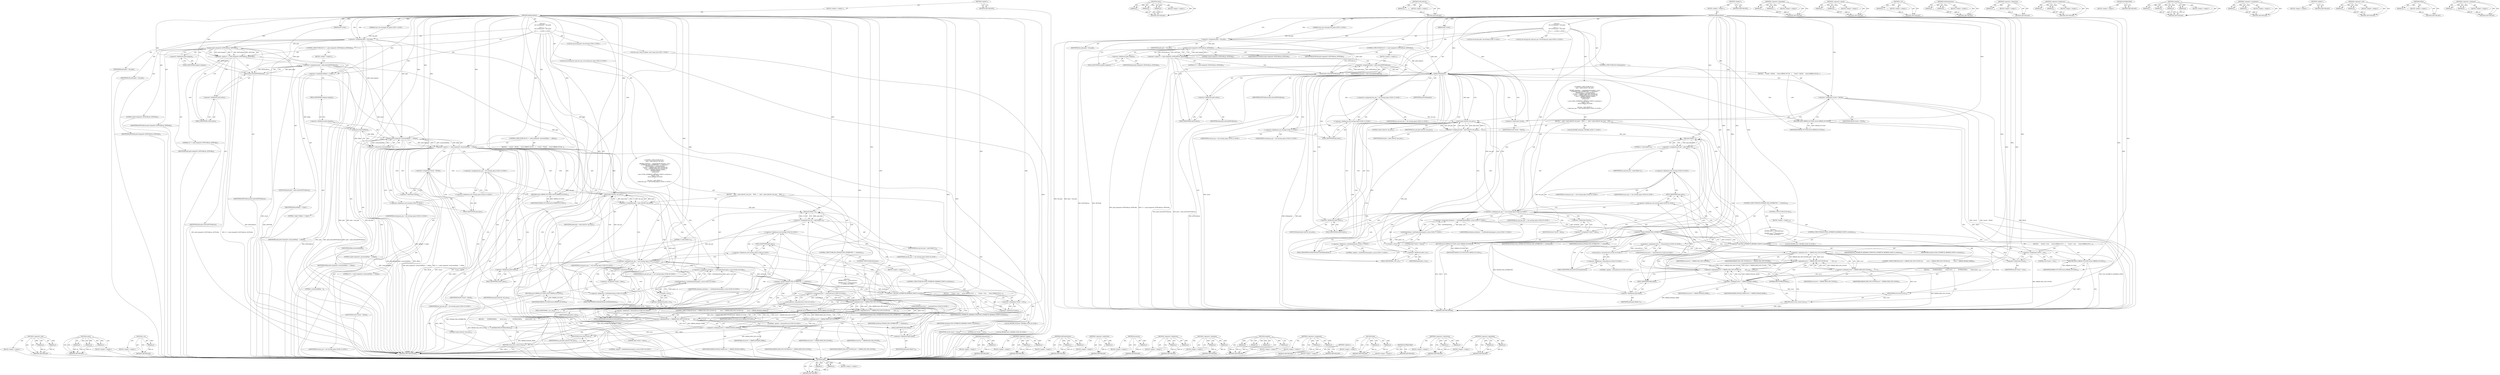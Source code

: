digraph "&lt;operator&gt;.notEquals" {
vulnerable_252 [label=<(METHOD,&lt;operator&gt;.and)>];
vulnerable_253 [label=<(PARAM,p1)>];
vulnerable_254 [label=<(PARAM,p2)>];
vulnerable_255 [label=<(BLOCK,&lt;empty&gt;,&lt;empty&gt;)>];
vulnerable_256 [label=<(METHOD_RETURN,ANY)>];
vulnerable_207 [label=<(METHOD,substr)>];
vulnerable_208 [label=<(PARAM,p1)>];
vulnerable_209 [label=<(PARAM,p2)>];
vulnerable_210 [label=<(PARAM,p3)>];
vulnerable_211 [label=<(BLOCK,&lt;empty&gt;,&lt;empty&gt;)>];
vulnerable_212 [label=<(METHOD_RETURN,ANY)>];
vulnerable_231 [label=<(METHOD,c_str)>];
vulnerable_232 [label=<(PARAM,p1)>];
vulnerable_233 [label=<(BLOCK,&lt;empty&gt;,&lt;empty&gt;)>];
vulnerable_234 [label=<(METHOD_RETURN,ANY)>];
vulnerable_6 [label=<(METHOD,&lt;global&gt;)<SUB>1</SUB>>];
vulnerable_7 [label=<(BLOCK,&lt;empty&gt;,&lt;empty&gt;)<SUB>1</SUB>>];
vulnerable_8 [label=<(METHOD,IsReparsePoint)<SUB>1</SUB>>];
vulnerable_9 [label="<(PARAM,const std::wstring&amp; full_path)<SUB>1</SUB>>"];
vulnerable_10 [label=<(PARAM,bool* result)<SUB>1</SUB>>];
vulnerable_11 [label="<(BLOCK,{
  std::wstring path = full_path;

  if (0 == ...,{
  std::wstring path = full_path;

  if (0 == ...)<SUB>1</SUB>>"];
vulnerable_12 [label="<(LOCAL,std.wstring path: std.wstring)<SUB>2</SUB>>"];
vulnerable_13 [label=<(&lt;operator&gt;.assignment,path = full_path)<SUB>2</SUB>>];
vulnerable_14 [label=<(IDENTIFIER,path,path = full_path)<SUB>2</SUB>>];
vulnerable_15 [label=<(IDENTIFIER,full_path,path = full_path)<SUB>2</SUB>>];
vulnerable_16 [label=<(CONTROL_STRUCTURE,IF,if (0 == path.compare(0, kNTPrefixLen, kNTPrefix)))<SUB>4</SUB>>];
vulnerable_17 [label=<(&lt;operator&gt;.equals,0 == path.compare(0, kNTPrefixLen, kNTPrefix))<SUB>4</SUB>>];
vulnerable_18 [label=<(LITERAL,0,0 == path.compare(0, kNTPrefixLen, kNTPrefix))<SUB>4</SUB>>];
vulnerable_19 [label=<(compare,path.compare(0, kNTPrefixLen, kNTPrefix))<SUB>4</SUB>>];
vulnerable_20 [label=<(&lt;operator&gt;.fieldAccess,path.compare)<SUB>4</SUB>>];
vulnerable_21 [label=<(IDENTIFIER,path,path.compare(0, kNTPrefixLen, kNTPrefix))<SUB>4</SUB>>];
vulnerable_22 [label=<(FIELD_IDENTIFIER,compare,compare)<SUB>4</SUB>>];
vulnerable_23 [label=<(LITERAL,0,path.compare(0, kNTPrefixLen, kNTPrefix))<SUB>4</SUB>>];
vulnerable_24 [label=<(IDENTIFIER,kNTPrefixLen,path.compare(0, kNTPrefixLen, kNTPrefix))<SUB>4</SUB>>];
vulnerable_25 [label=<(IDENTIFIER,kNTPrefix,path.compare(0, kNTPrefixLen, kNTPrefix))<SUB>4</SUB>>];
vulnerable_26 [label=<(BLOCK,&lt;empty&gt;,&lt;empty&gt;)<SUB>5</SUB>>];
vulnerable_27 [label=<(&lt;operator&gt;.assignment,path = path.substr(kNTPrefixLen))<SUB>5</SUB>>];
vulnerable_28 [label=<(IDENTIFIER,path,path = path.substr(kNTPrefixLen))<SUB>5</SUB>>];
vulnerable_29 [label=<(substr,path.substr(kNTPrefixLen))<SUB>5</SUB>>];
vulnerable_30 [label=<(&lt;operator&gt;.fieldAccess,path.substr)<SUB>5</SUB>>];
vulnerable_31 [label=<(IDENTIFIER,path,path.substr(kNTPrefixLen))<SUB>5</SUB>>];
vulnerable_32 [label=<(FIELD_IDENTIFIER,substr,substr)<SUB>5</SUB>>];
vulnerable_33 [label=<(IDENTIFIER,kNTPrefixLen,path.substr(kNTPrefixLen))<SUB>5</SUB>>];
vulnerable_34 [label="<(LOCAL,const wchar_t[] kPipe: const wchar_t[])<SUB>7</SUB>>"];
vulnerable_35 [label=<(&lt;operator&gt;.assignment,kPipe[] = L&quot;pipe\\&quot;)<SUB>7</SUB>>];
vulnerable_36 [label=<(IDENTIFIER,kPipe,kPipe[] = L&quot;pipe\\&quot;)<SUB>7</SUB>>];
vulnerable_37 [label=<(LITERAL,L&quot;pipe\\&quot;,kPipe[] = L&quot;pipe\\&quot;)<SUB>7</SUB>>];
vulnerable_38 [label=<(CONTROL_STRUCTURE,IF,if (0 == path.compare(0, arraysize(kPipe) - 1, kPipe)))<SUB>8</SUB>>];
vulnerable_39 [label=<(&lt;operator&gt;.equals,0 == path.compare(0, arraysize(kPipe) - 1, kPipe))<SUB>8</SUB>>];
vulnerable_40 [label=<(LITERAL,0,0 == path.compare(0, arraysize(kPipe) - 1, kPipe))<SUB>8</SUB>>];
vulnerable_41 [label=<(compare,path.compare(0, arraysize(kPipe) - 1, kPipe))<SUB>8</SUB>>];
vulnerable_42 [label=<(&lt;operator&gt;.fieldAccess,path.compare)<SUB>8</SUB>>];
vulnerable_43 [label=<(IDENTIFIER,path,path.compare(0, arraysize(kPipe) - 1, kPipe))<SUB>8</SUB>>];
vulnerable_44 [label=<(FIELD_IDENTIFIER,compare,compare)<SUB>8</SUB>>];
vulnerable_45 [label=<(LITERAL,0,path.compare(0, arraysize(kPipe) - 1, kPipe))<SUB>8</SUB>>];
vulnerable_46 [label=<(&lt;operator&gt;.subtraction,arraysize(kPipe) - 1)<SUB>8</SUB>>];
vulnerable_47 [label=<(arraysize,arraysize(kPipe))<SUB>8</SUB>>];
vulnerable_48 [label=<(IDENTIFIER,kPipe,arraysize(kPipe))<SUB>8</SUB>>];
vulnerable_49 [label=<(LITERAL,1,arraysize(kPipe) - 1)<SUB>8</SUB>>];
vulnerable_50 [label=<(IDENTIFIER,kPipe,path.compare(0, arraysize(kPipe) - 1, kPipe))<SUB>8</SUB>>];
vulnerable_51 [label=<(BLOCK,{
     *result = FALSE;
     return ERROR_SUCCE...,{
     *result = FALSE;
     return ERROR_SUCCE...)<SUB>8</SUB>>];
vulnerable_52 [label=<(&lt;operator&gt;.assignment,*result = FALSE)<SUB>9</SUB>>];
vulnerable_53 [label=<(&lt;operator&gt;.indirection,*result)<SUB>9</SUB>>];
vulnerable_54 [label=<(IDENTIFIER,result,*result = FALSE)<SUB>9</SUB>>];
vulnerable_55 [label=<(IDENTIFIER,FALSE,*result = FALSE)<SUB>9</SUB>>];
vulnerable_56 [label=<(RETURN,return ERROR_SUCCESS;,return ERROR_SUCCESS;)<SUB>10</SUB>>];
vulnerable_57 [label=<(IDENTIFIER,ERROR_SUCCESS,return ERROR_SUCCESS;)<SUB>10</SUB>>];
vulnerable_58 [label="<(LOCAL,std.wstring.size_type last_pos: std.wstring.size_type)<SUB>13</SUB>>"];
vulnerable_59 [label="<(&lt;operator&gt;.assignment,last_pos = std::wstring::npos)<SUB>13</SUB>>"];
vulnerable_60 [label="<(IDENTIFIER,last_pos,last_pos = std::wstring::npos)<SUB>13</SUB>>"];
vulnerable_61 [label="<(&lt;operator&gt;.fieldAccess,std::wstring::npos)<SUB>13</SUB>>"];
vulnerable_62 [label="<(&lt;operator&gt;.fieldAccess,std::wstring)<SUB>13</SUB>>"];
vulnerable_63 [label="<(IDENTIFIER,std,last_pos = std::wstring::npos)<SUB>13</SUB>>"];
vulnerable_64 [label="<(IDENTIFIER,wstring,last_pos = std::wstring::npos)<SUB>13</SUB>>"];
vulnerable_65 [label=<(FIELD_IDENTIFIER,npos,npos)<SUB>13</SUB>>];
vulnerable_66 [label="<(CONTROL_STRUCTURE,DO,do {
    path = path.substr(0, last_pos);

    DWORD attributes = ::GetFileAttributes(path.c_str());
    if (INVALID_FILE_ATTRIBUTES == attributes) {
      DWORD error = ::GetLastError();
      if (error != ERROR_FILE_NOT_FOUND &amp;&amp;
          error != ERROR_PATH_NOT_FOUND &amp;&amp;
          error != ERROR_INVALID_NAME) {
        NOTREACHED();
        return error;
      }
    } else if (FILE_ATTRIBUTE_REPARSE_POINT &amp; attributes) {
      *result = true;
      return ERROR_SUCCESS;
    }

    last_pos = path.rfind(L'\\');
  } while (last_pos != std::wstring::npos);)<SUB>15</SUB>>"];
vulnerable_67 [label=<(BLOCK,{
    path = path.substr(0, last_pos);

    DWO...,{
    path = path.substr(0, last_pos);

    DWO...)<SUB>15</SUB>>];
vulnerable_68 [label=<(&lt;operator&gt;.assignment,path = path.substr(0, last_pos))<SUB>16</SUB>>];
vulnerable_69 [label=<(IDENTIFIER,path,path = path.substr(0, last_pos))<SUB>16</SUB>>];
vulnerable_70 [label=<(substr,path.substr(0, last_pos))<SUB>16</SUB>>];
vulnerable_71 [label=<(&lt;operator&gt;.fieldAccess,path.substr)<SUB>16</SUB>>];
vulnerable_72 [label=<(IDENTIFIER,path,path.substr(0, last_pos))<SUB>16</SUB>>];
vulnerable_73 [label=<(FIELD_IDENTIFIER,substr,substr)<SUB>16</SUB>>];
vulnerable_74 [label=<(LITERAL,0,path.substr(0, last_pos))<SUB>16</SUB>>];
vulnerable_75 [label=<(IDENTIFIER,last_pos,path.substr(0, last_pos))<SUB>16</SUB>>];
vulnerable_76 [label="<(LOCAL,DWORD attributes: DWORD)<SUB>18</SUB>>"];
vulnerable_77 [label="<(&lt;operator&gt;.assignment,attributes = ::GetFileAttributes(path.c_str()))<SUB>18</SUB>>"];
vulnerable_78 [label="<(IDENTIFIER,attributes,attributes = ::GetFileAttributes(path.c_str()))<SUB>18</SUB>>"];
vulnerable_79 [label="<(GetFileAttributes,::GetFileAttributes(path.c_str()))<SUB>18</SUB>>"];
vulnerable_80 [label="<(&lt;operator&gt;.fieldAccess,::GetFileAttributes)<SUB>18</SUB>>"];
vulnerable_81 [label="<(LITERAL,&lt;global&gt;,::GetFileAttributes(path.c_str()))<SUB>18</SUB>>"];
vulnerable_82 [label=<(FIELD_IDENTIFIER,GetFileAttributes,GetFileAttributes)<SUB>18</SUB>>];
vulnerable_83 [label=<(c_str,path.c_str())<SUB>18</SUB>>];
vulnerable_84 [label=<(&lt;operator&gt;.fieldAccess,path.c_str)<SUB>18</SUB>>];
vulnerable_85 [label=<(IDENTIFIER,path,path.c_str())<SUB>18</SUB>>];
vulnerable_86 [label=<(FIELD_IDENTIFIER,c_str,c_str)<SUB>18</SUB>>];
vulnerable_87 [label=<(CONTROL_STRUCTURE,IF,if (INVALID_FILE_ATTRIBUTES == attributes))<SUB>19</SUB>>];
vulnerable_88 [label=<(&lt;operator&gt;.equals,INVALID_FILE_ATTRIBUTES == attributes)<SUB>19</SUB>>];
vulnerable_89 [label=<(IDENTIFIER,INVALID_FILE_ATTRIBUTES,INVALID_FILE_ATTRIBUTES == attributes)<SUB>19</SUB>>];
vulnerable_90 [label=<(IDENTIFIER,attributes,INVALID_FILE_ATTRIBUTES == attributes)<SUB>19</SUB>>];
vulnerable_91 [label="<(BLOCK,{
      DWORD error = ::GetLastError();
      i...,{
      DWORD error = ::GetLastError();
      i...)<SUB>19</SUB>>"];
vulnerable_92 [label="<(LOCAL,DWORD error: DWORD)<SUB>20</SUB>>"];
vulnerable_93 [label="<(&lt;operator&gt;.assignment,error = ::GetLastError())<SUB>20</SUB>>"];
vulnerable_94 [label="<(IDENTIFIER,error,error = ::GetLastError())<SUB>20</SUB>>"];
vulnerable_95 [label="<(GetLastError,::GetLastError())<SUB>20</SUB>>"];
vulnerable_96 [label="<(&lt;operator&gt;.fieldAccess,::GetLastError)<SUB>20</SUB>>"];
vulnerable_97 [label="<(LITERAL,&lt;global&gt;,::GetLastError())<SUB>20</SUB>>"];
vulnerable_98 [label=<(FIELD_IDENTIFIER,GetLastError,GetLastError)<SUB>20</SUB>>];
vulnerable_99 [label=<(CONTROL_STRUCTURE,IF,if (error != ERROR_FILE_NOT_FOUND &amp;&amp;
          error != ERROR_PATH_NOT_FOUND &amp;&amp;
          error != ERROR_INVALID_NAME))<SUB>21</SUB>>];
vulnerable_100 [label=<(&lt;operator&gt;.logicalAnd,error != ERROR_FILE_NOT_FOUND &amp;&amp;
          erro...)<SUB>21</SUB>>];
vulnerable_101 [label=<(&lt;operator&gt;.logicalAnd,error != ERROR_FILE_NOT_FOUND &amp;&amp;
          erro...)<SUB>21</SUB>>];
vulnerable_102 [label=<(&lt;operator&gt;.notEquals,error != ERROR_FILE_NOT_FOUND)<SUB>21</SUB>>];
vulnerable_103 [label=<(IDENTIFIER,error,error != ERROR_FILE_NOT_FOUND)<SUB>21</SUB>>];
vulnerable_104 [label=<(IDENTIFIER,ERROR_FILE_NOT_FOUND,error != ERROR_FILE_NOT_FOUND)<SUB>21</SUB>>];
vulnerable_105 [label=<(&lt;operator&gt;.notEquals,error != ERROR_PATH_NOT_FOUND)<SUB>22</SUB>>];
vulnerable_106 [label=<(IDENTIFIER,error,error != ERROR_PATH_NOT_FOUND)<SUB>22</SUB>>];
vulnerable_107 [label=<(IDENTIFIER,ERROR_PATH_NOT_FOUND,error != ERROR_PATH_NOT_FOUND)<SUB>22</SUB>>];
vulnerable_108 [label=<(&lt;operator&gt;.notEquals,error != ERROR_INVALID_NAME)<SUB>23</SUB>>];
vulnerable_109 [label=<(IDENTIFIER,error,error != ERROR_INVALID_NAME)<SUB>23</SUB>>];
vulnerable_110 [label=<(IDENTIFIER,ERROR_INVALID_NAME,error != ERROR_INVALID_NAME)<SUB>23</SUB>>];
vulnerable_111 [label=<(BLOCK,{
        NOTREACHED();
        return error;
 ...,{
        NOTREACHED();
        return error;
 ...)<SUB>23</SUB>>];
vulnerable_112 [label=<(NOTREACHED,NOTREACHED())<SUB>24</SUB>>];
vulnerable_113 [label=<(RETURN,return error;,return error;)<SUB>25</SUB>>];
vulnerable_114 [label=<(IDENTIFIER,error,return error;)<SUB>25</SUB>>];
vulnerable_115 [label=<(CONTROL_STRUCTURE,ELSE,else)<SUB>27</SUB>>];
vulnerable_116 [label=<(BLOCK,&lt;empty&gt;,&lt;empty&gt;)<SUB>27</SUB>>];
vulnerable_117 [label=<(CONTROL_STRUCTURE,IF,if (FILE_ATTRIBUTE_REPARSE_POINT &amp; attributes))<SUB>27</SUB>>];
vulnerable_118 [label=<(&lt;operator&gt;.and,FILE_ATTRIBUTE_REPARSE_POINT &amp; attributes)<SUB>27</SUB>>];
vulnerable_119 [label=<(IDENTIFIER,FILE_ATTRIBUTE_REPARSE_POINT,FILE_ATTRIBUTE_REPARSE_POINT &amp; attributes)<SUB>27</SUB>>];
vulnerable_120 [label=<(IDENTIFIER,attributes,FILE_ATTRIBUTE_REPARSE_POINT &amp; attributes)<SUB>27</SUB>>];
vulnerable_121 [label=<(BLOCK,{
      *result = true;
      return ERROR_SUCC...,{
      *result = true;
      return ERROR_SUCC...)<SUB>27</SUB>>];
vulnerable_122 [label=<(&lt;operator&gt;.assignment,*result = true)<SUB>28</SUB>>];
vulnerable_123 [label=<(&lt;operator&gt;.indirection,*result)<SUB>28</SUB>>];
vulnerable_124 [label=<(IDENTIFIER,result,*result = true)<SUB>28</SUB>>];
vulnerable_125 [label=<(LITERAL,true,*result = true)<SUB>28</SUB>>];
vulnerable_126 [label=<(RETURN,return ERROR_SUCCESS;,return ERROR_SUCCESS;)<SUB>29</SUB>>];
vulnerable_127 [label=<(IDENTIFIER,ERROR_SUCCESS,return ERROR_SUCCESS;)<SUB>29</SUB>>];
vulnerable_128 [label=<(&lt;operator&gt;.assignment,last_pos = path.rfind(L'\\'))<SUB>32</SUB>>];
vulnerable_129 [label=<(IDENTIFIER,last_pos,last_pos = path.rfind(L'\\'))<SUB>32</SUB>>];
vulnerable_130 [label=<(rfind,path.rfind(L'\\'))<SUB>32</SUB>>];
vulnerable_131 [label=<(&lt;operator&gt;.fieldAccess,path.rfind)<SUB>32</SUB>>];
vulnerable_132 [label=<(IDENTIFIER,path,path.rfind(L'\\'))<SUB>32</SUB>>];
vulnerable_133 [label=<(FIELD_IDENTIFIER,rfind,rfind)<SUB>32</SUB>>];
vulnerable_134 [label=<(LITERAL,L'\\',path.rfind(L'\\'))<SUB>32</SUB>>];
vulnerable_135 [label="<(&lt;operator&gt;.notEquals,last_pos != std::wstring::npos)<SUB>33</SUB>>"];
vulnerable_136 [label="<(IDENTIFIER,last_pos,last_pos != std::wstring::npos)<SUB>33</SUB>>"];
vulnerable_137 [label="<(&lt;operator&gt;.fieldAccess,std::wstring::npos)<SUB>33</SUB>>"];
vulnerable_138 [label="<(&lt;operator&gt;.fieldAccess,std::wstring)<SUB>33</SUB>>"];
vulnerable_139 [label="<(IDENTIFIER,std,last_pos != std::wstring::npos)<SUB>33</SUB>>"];
vulnerable_140 [label="<(IDENTIFIER,wstring,last_pos != std::wstring::npos)<SUB>33</SUB>>"];
vulnerable_141 [label=<(FIELD_IDENTIFIER,npos,npos)<SUB>33</SUB>>];
vulnerable_142 [label=<(&lt;operator&gt;.assignment,*result = false)<SUB>35</SUB>>];
vulnerable_143 [label=<(&lt;operator&gt;.indirection,*result)<SUB>35</SUB>>];
vulnerable_144 [label=<(IDENTIFIER,result,*result = false)<SUB>35</SUB>>];
vulnerable_145 [label=<(LITERAL,false,*result = false)<SUB>35</SUB>>];
vulnerable_146 [label=<(RETURN,return ERROR_SUCCESS;,return ERROR_SUCCESS;)<SUB>36</SUB>>];
vulnerable_147 [label=<(IDENTIFIER,ERROR_SUCCESS,return ERROR_SUCCESS;)<SUB>36</SUB>>];
vulnerable_148 [label=<(METHOD_RETURN,DWORD)<SUB>1</SUB>>];
vulnerable_150 [label=<(METHOD_RETURN,ANY)<SUB>1</SUB>>];
vulnerable_235 [label=<(METHOD,GetLastError)>];
vulnerable_236 [label=<(PARAM,p1)>];
vulnerable_237 [label=<(BLOCK,&lt;empty&gt;,&lt;empty&gt;)>];
vulnerable_238 [label=<(METHOD_RETURN,ANY)>];
vulnerable_190 [label=<(METHOD,&lt;operator&gt;.equals)>];
vulnerable_191 [label=<(PARAM,p1)>];
vulnerable_192 [label=<(PARAM,p2)>];
vulnerable_193 [label=<(BLOCK,&lt;empty&gt;,&lt;empty&gt;)>];
vulnerable_194 [label=<(METHOD_RETURN,ANY)>];
vulnerable_226 [label=<(METHOD,GetFileAttributes)>];
vulnerable_227 [label=<(PARAM,p1)>];
vulnerable_228 [label=<(PARAM,p2)>];
vulnerable_229 [label=<(BLOCK,&lt;empty&gt;,&lt;empty&gt;)>];
vulnerable_230 [label=<(METHOD_RETURN,ANY)>];
vulnerable_222 [label=<(METHOD,&lt;operator&gt;.indirection)>];
vulnerable_223 [label=<(PARAM,p1)>];
vulnerable_224 [label=<(BLOCK,&lt;empty&gt;,&lt;empty&gt;)>];
vulnerable_225 [label=<(METHOD_RETURN,ANY)>];
vulnerable_218 [label=<(METHOD,arraysize)>];
vulnerable_219 [label=<(PARAM,p1)>];
vulnerable_220 [label=<(BLOCK,&lt;empty&gt;,&lt;empty&gt;)>];
vulnerable_221 [label=<(METHOD_RETURN,ANY)>];
vulnerable_202 [label=<(METHOD,&lt;operator&gt;.fieldAccess)>];
vulnerable_203 [label=<(PARAM,p1)>];
vulnerable_204 [label=<(PARAM,p2)>];
vulnerable_205 [label=<(BLOCK,&lt;empty&gt;,&lt;empty&gt;)>];
vulnerable_206 [label=<(METHOD_RETURN,ANY)>];
vulnerable_244 [label=<(METHOD,&lt;operator&gt;.notEquals)>];
vulnerable_245 [label=<(PARAM,p1)>];
vulnerable_246 [label=<(PARAM,p2)>];
vulnerable_247 [label=<(BLOCK,&lt;empty&gt;,&lt;empty&gt;)>];
vulnerable_248 [label=<(METHOD_RETURN,ANY)>];
vulnerable_195 [label=<(METHOD,compare)>];
vulnerable_196 [label=<(PARAM,p1)>];
vulnerable_197 [label=<(PARAM,p2)>];
vulnerable_198 [label=<(PARAM,p3)>];
vulnerable_199 [label=<(PARAM,p4)>];
vulnerable_200 [label=<(BLOCK,&lt;empty&gt;,&lt;empty&gt;)>];
vulnerable_201 [label=<(METHOD_RETURN,ANY)>];
vulnerable_185 [label=<(METHOD,&lt;operator&gt;.assignment)>];
vulnerable_186 [label=<(PARAM,p1)>];
vulnerable_187 [label=<(PARAM,p2)>];
vulnerable_188 [label=<(BLOCK,&lt;empty&gt;,&lt;empty&gt;)>];
vulnerable_189 [label=<(METHOD_RETURN,ANY)>];
vulnerable_179 [label=<(METHOD,&lt;global&gt;)<SUB>1</SUB>>];
vulnerable_180 [label=<(BLOCK,&lt;empty&gt;,&lt;empty&gt;)>];
vulnerable_181 [label=<(METHOD_RETURN,ANY)>];
vulnerable_257 [label=<(METHOD,rfind)>];
vulnerable_258 [label=<(PARAM,p1)>];
vulnerable_259 [label=<(PARAM,p2)>];
vulnerable_260 [label=<(BLOCK,&lt;empty&gt;,&lt;empty&gt;)>];
vulnerable_261 [label=<(METHOD_RETURN,ANY)>];
vulnerable_249 [label=<(METHOD,NOTREACHED)>];
vulnerable_250 [label=<(BLOCK,&lt;empty&gt;,&lt;empty&gt;)>];
vulnerable_251 [label=<(METHOD_RETURN,ANY)>];
vulnerable_213 [label=<(METHOD,&lt;operator&gt;.subtraction)>];
vulnerable_214 [label=<(PARAM,p1)>];
vulnerable_215 [label=<(PARAM,p2)>];
vulnerable_216 [label=<(BLOCK,&lt;empty&gt;,&lt;empty&gt;)>];
vulnerable_217 [label=<(METHOD_RETURN,ANY)>];
vulnerable_239 [label=<(METHOD,&lt;operator&gt;.logicalAnd)>];
vulnerable_240 [label=<(PARAM,p1)>];
vulnerable_241 [label=<(PARAM,p2)>];
vulnerable_242 [label=<(BLOCK,&lt;empty&gt;,&lt;empty&gt;)>];
vulnerable_243 [label=<(METHOD_RETURN,ANY)>];
fixed_232 [label=<(METHOD,rfind)>];
fixed_233 [label=<(PARAM,p1)>];
fixed_234 [label=<(PARAM,p2)>];
fixed_235 [label=<(BLOCK,&lt;empty&gt;,&lt;empty&gt;)>];
fixed_236 [label=<(METHOD_RETURN,ANY)>];
fixed_187 [label=<(METHOD,substr)>];
fixed_188 [label=<(PARAM,p1)>];
fixed_189 [label=<(PARAM,p2)>];
fixed_190 [label=<(PARAM,p3)>];
fixed_191 [label=<(BLOCK,&lt;empty&gt;,&lt;empty&gt;)>];
fixed_192 [label=<(METHOD_RETURN,ANY)>];
fixed_210 [label=<(METHOD,GetLastError)>];
fixed_211 [label=<(PARAM,p1)>];
fixed_212 [label=<(BLOCK,&lt;empty&gt;,&lt;empty&gt;)>];
fixed_213 [label=<(METHOD_RETURN,ANY)>];
fixed_6 [label=<(METHOD,&lt;global&gt;)<SUB>1</SUB>>];
fixed_7 [label=<(BLOCK,&lt;empty&gt;,&lt;empty&gt;)<SUB>1</SUB>>];
fixed_8 [label=<(METHOD,IsReparsePoint)<SUB>1</SUB>>];
fixed_9 [label="<(PARAM,const std::wstring&amp; full_path)<SUB>1</SUB>>"];
fixed_10 [label=<(PARAM,bool* result)<SUB>1</SUB>>];
fixed_11 [label="<(BLOCK,{
  std::wstring path = full_path;

  if (0 == ...,{
  std::wstring path = full_path;

  if (0 == ...)<SUB>1</SUB>>"];
fixed_12 [label="<(LOCAL,std.wstring path: std.wstring)<SUB>2</SUB>>"];
fixed_13 [label=<(&lt;operator&gt;.assignment,path = full_path)<SUB>2</SUB>>];
fixed_14 [label=<(IDENTIFIER,path,path = full_path)<SUB>2</SUB>>];
fixed_15 [label=<(IDENTIFIER,full_path,path = full_path)<SUB>2</SUB>>];
fixed_16 [label=<(CONTROL_STRUCTURE,IF,if (0 == path.compare(0, kNTPrefixLen, kNTPrefix)))<SUB>4</SUB>>];
fixed_17 [label=<(&lt;operator&gt;.equals,0 == path.compare(0, kNTPrefixLen, kNTPrefix))<SUB>4</SUB>>];
fixed_18 [label=<(LITERAL,0,0 == path.compare(0, kNTPrefixLen, kNTPrefix))<SUB>4</SUB>>];
fixed_19 [label=<(compare,path.compare(0, kNTPrefixLen, kNTPrefix))<SUB>4</SUB>>];
fixed_20 [label=<(&lt;operator&gt;.fieldAccess,path.compare)<SUB>4</SUB>>];
fixed_21 [label=<(IDENTIFIER,path,path.compare(0, kNTPrefixLen, kNTPrefix))<SUB>4</SUB>>];
fixed_22 [label=<(FIELD_IDENTIFIER,compare,compare)<SUB>4</SUB>>];
fixed_23 [label=<(LITERAL,0,path.compare(0, kNTPrefixLen, kNTPrefix))<SUB>4</SUB>>];
fixed_24 [label=<(IDENTIFIER,kNTPrefixLen,path.compare(0, kNTPrefixLen, kNTPrefix))<SUB>4</SUB>>];
fixed_25 [label=<(IDENTIFIER,kNTPrefix,path.compare(0, kNTPrefixLen, kNTPrefix))<SUB>4</SUB>>];
fixed_26 [label=<(BLOCK,&lt;empty&gt;,&lt;empty&gt;)<SUB>5</SUB>>];
fixed_27 [label=<(&lt;operator&gt;.assignment,path = path.substr(kNTPrefixLen))<SUB>5</SUB>>];
fixed_28 [label=<(IDENTIFIER,path,path = path.substr(kNTPrefixLen))<SUB>5</SUB>>];
fixed_29 [label=<(substr,path.substr(kNTPrefixLen))<SUB>5</SUB>>];
fixed_30 [label=<(&lt;operator&gt;.fieldAccess,path.substr)<SUB>5</SUB>>];
fixed_31 [label=<(IDENTIFIER,path,path.substr(kNTPrefixLen))<SUB>5</SUB>>];
fixed_32 [label=<(FIELD_IDENTIFIER,substr,substr)<SUB>5</SUB>>];
fixed_33 [label=<(IDENTIFIER,kNTPrefixLen,path.substr(kNTPrefixLen))<SUB>5</SUB>>];
fixed_34 [label=<(CONTROL_STRUCTURE,IF,if (IsPipe(path)))<SUB>7</SUB>>];
fixed_35 [label=<(IsPipe,IsPipe(path))<SUB>7</SUB>>];
fixed_36 [label=<(IDENTIFIER,path,IsPipe(path))<SUB>7</SUB>>];
fixed_37 [label=<(BLOCK,{
     *result = FALSE;
     return ERROR_SUCCE...,{
     *result = FALSE;
     return ERROR_SUCCE...)<SUB>7</SUB>>];
fixed_38 [label=<(&lt;operator&gt;.assignment,*result = FALSE)<SUB>8</SUB>>];
fixed_39 [label=<(&lt;operator&gt;.indirection,*result)<SUB>8</SUB>>];
fixed_40 [label=<(IDENTIFIER,result,*result = FALSE)<SUB>8</SUB>>];
fixed_41 [label=<(IDENTIFIER,FALSE,*result = FALSE)<SUB>8</SUB>>];
fixed_42 [label=<(RETURN,return ERROR_SUCCESS;,return ERROR_SUCCESS;)<SUB>9</SUB>>];
fixed_43 [label=<(IDENTIFIER,ERROR_SUCCESS,return ERROR_SUCCESS;)<SUB>9</SUB>>];
fixed_44 [label="<(LOCAL,std.wstring.size_type last_pos: std.wstring.size_type)<SUB>12</SUB>>"];
fixed_45 [label="<(&lt;operator&gt;.assignment,last_pos = std::wstring::npos)<SUB>12</SUB>>"];
fixed_46 [label="<(IDENTIFIER,last_pos,last_pos = std::wstring::npos)<SUB>12</SUB>>"];
fixed_47 [label="<(&lt;operator&gt;.fieldAccess,std::wstring::npos)<SUB>12</SUB>>"];
fixed_48 [label="<(&lt;operator&gt;.fieldAccess,std::wstring)<SUB>12</SUB>>"];
fixed_49 [label="<(IDENTIFIER,std,last_pos = std::wstring::npos)<SUB>12</SUB>>"];
fixed_50 [label="<(IDENTIFIER,wstring,last_pos = std::wstring::npos)<SUB>12</SUB>>"];
fixed_51 [label=<(FIELD_IDENTIFIER,npos,npos)<SUB>12</SUB>>];
fixed_52 [label="<(CONTROL_STRUCTURE,DO,do {
    path = path.substr(0, last_pos);

    DWORD attributes = ::GetFileAttributes(path.c_str());
    if (INVALID_FILE_ATTRIBUTES == attributes) {
      DWORD error = ::GetLastError();
      if (error != ERROR_FILE_NOT_FOUND &amp;&amp;
          error != ERROR_PATH_NOT_FOUND &amp;&amp;
          error != ERROR_INVALID_NAME) {
        NOTREACHED();
        return error;
      }
    } else if (FILE_ATTRIBUTE_REPARSE_POINT &amp; attributes) {
      *result = true;
      return ERROR_SUCCESS;
    }

    last_pos = path.rfind(L'\\');
  } while (last_pos != std::wstring::npos);)<SUB>14</SUB>>"];
fixed_53 [label=<(BLOCK,{
    path = path.substr(0, last_pos);

    DWO...,{
    path = path.substr(0, last_pos);

    DWO...)<SUB>14</SUB>>];
fixed_54 [label=<(&lt;operator&gt;.assignment,path = path.substr(0, last_pos))<SUB>15</SUB>>];
fixed_55 [label=<(IDENTIFIER,path,path = path.substr(0, last_pos))<SUB>15</SUB>>];
fixed_56 [label=<(substr,path.substr(0, last_pos))<SUB>15</SUB>>];
fixed_57 [label=<(&lt;operator&gt;.fieldAccess,path.substr)<SUB>15</SUB>>];
fixed_58 [label=<(IDENTIFIER,path,path.substr(0, last_pos))<SUB>15</SUB>>];
fixed_59 [label=<(FIELD_IDENTIFIER,substr,substr)<SUB>15</SUB>>];
fixed_60 [label=<(LITERAL,0,path.substr(0, last_pos))<SUB>15</SUB>>];
fixed_61 [label=<(IDENTIFIER,last_pos,path.substr(0, last_pos))<SUB>15</SUB>>];
fixed_62 [label="<(LOCAL,DWORD attributes: DWORD)<SUB>17</SUB>>"];
fixed_63 [label="<(&lt;operator&gt;.assignment,attributes = ::GetFileAttributes(path.c_str()))<SUB>17</SUB>>"];
fixed_64 [label="<(IDENTIFIER,attributes,attributes = ::GetFileAttributes(path.c_str()))<SUB>17</SUB>>"];
fixed_65 [label="<(GetFileAttributes,::GetFileAttributes(path.c_str()))<SUB>17</SUB>>"];
fixed_66 [label="<(&lt;operator&gt;.fieldAccess,::GetFileAttributes)<SUB>17</SUB>>"];
fixed_67 [label="<(LITERAL,&lt;global&gt;,::GetFileAttributes(path.c_str()))<SUB>17</SUB>>"];
fixed_68 [label=<(FIELD_IDENTIFIER,GetFileAttributes,GetFileAttributes)<SUB>17</SUB>>];
fixed_69 [label=<(c_str,path.c_str())<SUB>17</SUB>>];
fixed_70 [label=<(&lt;operator&gt;.fieldAccess,path.c_str)<SUB>17</SUB>>];
fixed_71 [label=<(IDENTIFIER,path,path.c_str())<SUB>17</SUB>>];
fixed_72 [label=<(FIELD_IDENTIFIER,c_str,c_str)<SUB>17</SUB>>];
fixed_73 [label=<(CONTROL_STRUCTURE,IF,if (INVALID_FILE_ATTRIBUTES == attributes))<SUB>18</SUB>>];
fixed_74 [label=<(&lt;operator&gt;.equals,INVALID_FILE_ATTRIBUTES == attributes)<SUB>18</SUB>>];
fixed_75 [label=<(IDENTIFIER,INVALID_FILE_ATTRIBUTES,INVALID_FILE_ATTRIBUTES == attributes)<SUB>18</SUB>>];
fixed_76 [label=<(IDENTIFIER,attributes,INVALID_FILE_ATTRIBUTES == attributes)<SUB>18</SUB>>];
fixed_77 [label="<(BLOCK,{
      DWORD error = ::GetLastError();
      i...,{
      DWORD error = ::GetLastError();
      i...)<SUB>18</SUB>>"];
fixed_78 [label="<(LOCAL,DWORD error: DWORD)<SUB>19</SUB>>"];
fixed_79 [label="<(&lt;operator&gt;.assignment,error = ::GetLastError())<SUB>19</SUB>>"];
fixed_80 [label="<(IDENTIFIER,error,error = ::GetLastError())<SUB>19</SUB>>"];
fixed_81 [label="<(GetLastError,::GetLastError())<SUB>19</SUB>>"];
fixed_82 [label="<(&lt;operator&gt;.fieldAccess,::GetLastError)<SUB>19</SUB>>"];
fixed_83 [label="<(LITERAL,&lt;global&gt;,::GetLastError())<SUB>19</SUB>>"];
fixed_84 [label=<(FIELD_IDENTIFIER,GetLastError,GetLastError)<SUB>19</SUB>>];
fixed_85 [label=<(CONTROL_STRUCTURE,IF,if (error != ERROR_FILE_NOT_FOUND &amp;&amp;
          error != ERROR_PATH_NOT_FOUND &amp;&amp;
          error != ERROR_INVALID_NAME))<SUB>20</SUB>>];
fixed_86 [label=<(&lt;operator&gt;.logicalAnd,error != ERROR_FILE_NOT_FOUND &amp;&amp;
          erro...)<SUB>20</SUB>>];
fixed_87 [label=<(&lt;operator&gt;.logicalAnd,error != ERROR_FILE_NOT_FOUND &amp;&amp;
          erro...)<SUB>20</SUB>>];
fixed_88 [label=<(&lt;operator&gt;.notEquals,error != ERROR_FILE_NOT_FOUND)<SUB>20</SUB>>];
fixed_89 [label=<(IDENTIFIER,error,error != ERROR_FILE_NOT_FOUND)<SUB>20</SUB>>];
fixed_90 [label=<(IDENTIFIER,ERROR_FILE_NOT_FOUND,error != ERROR_FILE_NOT_FOUND)<SUB>20</SUB>>];
fixed_91 [label=<(&lt;operator&gt;.notEquals,error != ERROR_PATH_NOT_FOUND)<SUB>21</SUB>>];
fixed_92 [label=<(IDENTIFIER,error,error != ERROR_PATH_NOT_FOUND)<SUB>21</SUB>>];
fixed_93 [label=<(IDENTIFIER,ERROR_PATH_NOT_FOUND,error != ERROR_PATH_NOT_FOUND)<SUB>21</SUB>>];
fixed_94 [label=<(&lt;operator&gt;.notEquals,error != ERROR_INVALID_NAME)<SUB>22</SUB>>];
fixed_95 [label=<(IDENTIFIER,error,error != ERROR_INVALID_NAME)<SUB>22</SUB>>];
fixed_96 [label=<(IDENTIFIER,ERROR_INVALID_NAME,error != ERROR_INVALID_NAME)<SUB>22</SUB>>];
fixed_97 [label=<(BLOCK,{
        NOTREACHED();
        return error;
 ...,{
        NOTREACHED();
        return error;
 ...)<SUB>22</SUB>>];
fixed_98 [label=<(NOTREACHED,NOTREACHED())<SUB>23</SUB>>];
fixed_99 [label=<(RETURN,return error;,return error;)<SUB>24</SUB>>];
fixed_100 [label=<(IDENTIFIER,error,return error;)<SUB>24</SUB>>];
fixed_101 [label=<(CONTROL_STRUCTURE,ELSE,else)<SUB>26</SUB>>];
fixed_102 [label=<(BLOCK,&lt;empty&gt;,&lt;empty&gt;)<SUB>26</SUB>>];
fixed_103 [label=<(CONTROL_STRUCTURE,IF,if (FILE_ATTRIBUTE_REPARSE_POINT &amp; attributes))<SUB>26</SUB>>];
fixed_104 [label=<(&lt;operator&gt;.and,FILE_ATTRIBUTE_REPARSE_POINT &amp; attributes)<SUB>26</SUB>>];
fixed_105 [label=<(IDENTIFIER,FILE_ATTRIBUTE_REPARSE_POINT,FILE_ATTRIBUTE_REPARSE_POINT &amp; attributes)<SUB>26</SUB>>];
fixed_106 [label=<(IDENTIFIER,attributes,FILE_ATTRIBUTE_REPARSE_POINT &amp; attributes)<SUB>26</SUB>>];
fixed_107 [label=<(BLOCK,{
      *result = true;
      return ERROR_SUCC...,{
      *result = true;
      return ERROR_SUCC...)<SUB>26</SUB>>];
fixed_108 [label=<(&lt;operator&gt;.assignment,*result = true)<SUB>27</SUB>>];
fixed_109 [label=<(&lt;operator&gt;.indirection,*result)<SUB>27</SUB>>];
fixed_110 [label=<(IDENTIFIER,result,*result = true)<SUB>27</SUB>>];
fixed_111 [label=<(LITERAL,true,*result = true)<SUB>27</SUB>>];
fixed_112 [label=<(RETURN,return ERROR_SUCCESS;,return ERROR_SUCCESS;)<SUB>28</SUB>>];
fixed_113 [label=<(IDENTIFIER,ERROR_SUCCESS,return ERROR_SUCCESS;)<SUB>28</SUB>>];
fixed_114 [label=<(&lt;operator&gt;.assignment,last_pos = path.rfind(L'\\'))<SUB>31</SUB>>];
fixed_115 [label=<(IDENTIFIER,last_pos,last_pos = path.rfind(L'\\'))<SUB>31</SUB>>];
fixed_116 [label=<(rfind,path.rfind(L'\\'))<SUB>31</SUB>>];
fixed_117 [label=<(&lt;operator&gt;.fieldAccess,path.rfind)<SUB>31</SUB>>];
fixed_118 [label=<(IDENTIFIER,path,path.rfind(L'\\'))<SUB>31</SUB>>];
fixed_119 [label=<(FIELD_IDENTIFIER,rfind,rfind)<SUB>31</SUB>>];
fixed_120 [label=<(LITERAL,L'\\',path.rfind(L'\\'))<SUB>31</SUB>>];
fixed_121 [label="<(&lt;operator&gt;.notEquals,last_pos != std::wstring::npos)<SUB>32</SUB>>"];
fixed_122 [label="<(IDENTIFIER,last_pos,last_pos != std::wstring::npos)<SUB>32</SUB>>"];
fixed_123 [label="<(&lt;operator&gt;.fieldAccess,std::wstring::npos)<SUB>32</SUB>>"];
fixed_124 [label="<(&lt;operator&gt;.fieldAccess,std::wstring)<SUB>32</SUB>>"];
fixed_125 [label="<(IDENTIFIER,std,last_pos != std::wstring::npos)<SUB>32</SUB>>"];
fixed_126 [label="<(IDENTIFIER,wstring,last_pos != std::wstring::npos)<SUB>32</SUB>>"];
fixed_127 [label=<(FIELD_IDENTIFIER,npos,npos)<SUB>32</SUB>>];
fixed_128 [label=<(&lt;operator&gt;.assignment,*result = false)<SUB>34</SUB>>];
fixed_129 [label=<(&lt;operator&gt;.indirection,*result)<SUB>34</SUB>>];
fixed_130 [label=<(IDENTIFIER,result,*result = false)<SUB>34</SUB>>];
fixed_131 [label=<(LITERAL,false,*result = false)<SUB>34</SUB>>];
fixed_132 [label=<(RETURN,return ERROR_SUCCESS;,return ERROR_SUCCESS;)<SUB>35</SUB>>];
fixed_133 [label=<(IDENTIFIER,ERROR_SUCCESS,return ERROR_SUCCESS;)<SUB>35</SUB>>];
fixed_134 [label=<(METHOD_RETURN,DWORD)<SUB>1</SUB>>];
fixed_136 [label=<(METHOD_RETURN,ANY)<SUB>1</SUB>>];
fixed_214 [label=<(METHOD,&lt;operator&gt;.logicalAnd)>];
fixed_215 [label=<(PARAM,p1)>];
fixed_216 [label=<(PARAM,p2)>];
fixed_217 [label=<(BLOCK,&lt;empty&gt;,&lt;empty&gt;)>];
fixed_218 [label=<(METHOD_RETURN,ANY)>];
fixed_170 [label=<(METHOD,&lt;operator&gt;.equals)>];
fixed_171 [label=<(PARAM,p1)>];
fixed_172 [label=<(PARAM,p2)>];
fixed_173 [label=<(BLOCK,&lt;empty&gt;,&lt;empty&gt;)>];
fixed_174 [label=<(METHOD_RETURN,ANY)>];
fixed_206 [label=<(METHOD,c_str)>];
fixed_207 [label=<(PARAM,p1)>];
fixed_208 [label=<(BLOCK,&lt;empty&gt;,&lt;empty&gt;)>];
fixed_209 [label=<(METHOD_RETURN,ANY)>];
fixed_201 [label=<(METHOD,GetFileAttributes)>];
fixed_202 [label=<(PARAM,p1)>];
fixed_203 [label=<(PARAM,p2)>];
fixed_204 [label=<(BLOCK,&lt;empty&gt;,&lt;empty&gt;)>];
fixed_205 [label=<(METHOD_RETURN,ANY)>];
fixed_197 [label=<(METHOD,&lt;operator&gt;.indirection)>];
fixed_198 [label=<(PARAM,p1)>];
fixed_199 [label=<(BLOCK,&lt;empty&gt;,&lt;empty&gt;)>];
fixed_200 [label=<(METHOD_RETURN,ANY)>];
fixed_182 [label=<(METHOD,&lt;operator&gt;.fieldAccess)>];
fixed_183 [label=<(PARAM,p1)>];
fixed_184 [label=<(PARAM,p2)>];
fixed_185 [label=<(BLOCK,&lt;empty&gt;,&lt;empty&gt;)>];
fixed_186 [label=<(METHOD_RETURN,ANY)>];
fixed_224 [label=<(METHOD,NOTREACHED)>];
fixed_225 [label=<(BLOCK,&lt;empty&gt;,&lt;empty&gt;)>];
fixed_226 [label=<(METHOD_RETURN,ANY)>];
fixed_175 [label=<(METHOD,compare)>];
fixed_176 [label=<(PARAM,p1)>];
fixed_177 [label=<(PARAM,p2)>];
fixed_178 [label=<(PARAM,p3)>];
fixed_179 [label=<(PARAM,p4)>];
fixed_180 [label=<(BLOCK,&lt;empty&gt;,&lt;empty&gt;)>];
fixed_181 [label=<(METHOD_RETURN,ANY)>];
fixed_165 [label=<(METHOD,&lt;operator&gt;.assignment)>];
fixed_166 [label=<(PARAM,p1)>];
fixed_167 [label=<(PARAM,p2)>];
fixed_168 [label=<(BLOCK,&lt;empty&gt;,&lt;empty&gt;)>];
fixed_169 [label=<(METHOD_RETURN,ANY)>];
fixed_159 [label=<(METHOD,&lt;global&gt;)<SUB>1</SUB>>];
fixed_160 [label=<(BLOCK,&lt;empty&gt;,&lt;empty&gt;)>];
fixed_161 [label=<(METHOD_RETURN,ANY)>];
fixed_227 [label=<(METHOD,&lt;operator&gt;.and)>];
fixed_228 [label=<(PARAM,p1)>];
fixed_229 [label=<(PARAM,p2)>];
fixed_230 [label=<(BLOCK,&lt;empty&gt;,&lt;empty&gt;)>];
fixed_231 [label=<(METHOD_RETURN,ANY)>];
fixed_193 [label=<(METHOD,IsPipe)>];
fixed_194 [label=<(PARAM,p1)>];
fixed_195 [label=<(BLOCK,&lt;empty&gt;,&lt;empty&gt;)>];
fixed_196 [label=<(METHOD_RETURN,ANY)>];
fixed_219 [label=<(METHOD,&lt;operator&gt;.notEquals)>];
fixed_220 [label=<(PARAM,p1)>];
fixed_221 [label=<(PARAM,p2)>];
fixed_222 [label=<(BLOCK,&lt;empty&gt;,&lt;empty&gt;)>];
fixed_223 [label=<(METHOD_RETURN,ANY)>];
vulnerable_252 -> vulnerable_253  [key=0, label="AST: "];
vulnerable_252 -> vulnerable_253  [key=1, label="DDG: "];
vulnerable_252 -> vulnerable_255  [key=0, label="AST: "];
vulnerable_252 -> vulnerable_254  [key=0, label="AST: "];
vulnerable_252 -> vulnerable_254  [key=1, label="DDG: "];
vulnerable_252 -> vulnerable_256  [key=0, label="AST: "];
vulnerable_252 -> vulnerable_256  [key=1, label="CFG: "];
vulnerable_253 -> vulnerable_256  [key=0, label="DDG: p1"];
vulnerable_254 -> vulnerable_256  [key=0, label="DDG: p2"];
vulnerable_255 -> fixed_232  [key=0];
vulnerable_256 -> fixed_232  [key=0];
vulnerable_207 -> vulnerable_208  [key=0, label="AST: "];
vulnerable_207 -> vulnerable_208  [key=1, label="DDG: "];
vulnerable_207 -> vulnerable_211  [key=0, label="AST: "];
vulnerable_207 -> vulnerable_209  [key=0, label="AST: "];
vulnerable_207 -> vulnerable_209  [key=1, label="DDG: "];
vulnerable_207 -> vulnerable_212  [key=0, label="AST: "];
vulnerable_207 -> vulnerable_212  [key=1, label="CFG: "];
vulnerable_207 -> vulnerable_210  [key=0, label="AST: "];
vulnerable_207 -> vulnerable_210  [key=1, label="DDG: "];
vulnerable_208 -> vulnerable_212  [key=0, label="DDG: p1"];
vulnerable_209 -> vulnerable_212  [key=0, label="DDG: p2"];
vulnerable_210 -> vulnerable_212  [key=0, label="DDG: p3"];
vulnerable_211 -> fixed_232  [key=0];
vulnerable_212 -> fixed_232  [key=0];
vulnerable_231 -> vulnerable_232  [key=0, label="AST: "];
vulnerable_231 -> vulnerable_232  [key=1, label="DDG: "];
vulnerable_231 -> vulnerable_233  [key=0, label="AST: "];
vulnerable_231 -> vulnerable_234  [key=0, label="AST: "];
vulnerable_231 -> vulnerable_234  [key=1, label="CFG: "];
vulnerable_232 -> vulnerable_234  [key=0, label="DDG: p1"];
vulnerable_233 -> fixed_232  [key=0];
vulnerable_234 -> fixed_232  [key=0];
vulnerable_6 -> vulnerable_7  [key=0, label="AST: "];
vulnerable_6 -> vulnerable_150  [key=0, label="AST: "];
vulnerable_6 -> vulnerable_150  [key=1, label="CFG: "];
vulnerable_7 -> vulnerable_8  [key=0, label="AST: "];
vulnerable_8 -> vulnerable_9  [key=0, label="AST: "];
vulnerable_8 -> vulnerable_9  [key=1, label="DDG: "];
vulnerable_8 -> vulnerable_10  [key=0, label="AST: "];
vulnerable_8 -> vulnerable_10  [key=1, label="DDG: "];
vulnerable_8 -> vulnerable_11  [key=0, label="AST: "];
vulnerable_8 -> vulnerable_148  [key=0, label="AST: "];
vulnerable_8 -> vulnerable_13  [key=0, label="CFG: "];
vulnerable_8 -> vulnerable_13  [key=1, label="DDG: "];
vulnerable_8 -> vulnerable_35  [key=0, label="DDG: "];
vulnerable_8 -> vulnerable_142  [key=0, label="DDG: "];
vulnerable_8 -> vulnerable_146  [key=0, label="DDG: "];
vulnerable_8 -> vulnerable_147  [key=0, label="DDG: "];
vulnerable_8 -> vulnerable_17  [key=0, label="DDG: "];
vulnerable_8 -> vulnerable_39  [key=0, label="DDG: "];
vulnerable_8 -> vulnerable_52  [key=0, label="DDG: "];
vulnerable_8 -> vulnerable_56  [key=0, label="DDG: "];
vulnerable_8 -> vulnerable_135  [key=0, label="DDG: "];
vulnerable_8 -> vulnerable_19  [key=0, label="DDG: "];
vulnerable_8 -> vulnerable_41  [key=0, label="DDG: "];
vulnerable_8 -> vulnerable_57  [key=0, label="DDG: "];
vulnerable_8 -> vulnerable_29  [key=0, label="DDG: "];
vulnerable_8 -> vulnerable_46  [key=0, label="DDG: "];
vulnerable_8 -> vulnerable_70  [key=0, label="DDG: "];
vulnerable_8 -> vulnerable_88  [key=0, label="DDG: "];
vulnerable_8 -> vulnerable_130  [key=0, label="DDG: "];
vulnerable_8 -> vulnerable_47  [key=0, label="DDG: "];
vulnerable_8 -> vulnerable_112  [key=0, label="DDG: "];
vulnerable_8 -> vulnerable_108  [key=0, label="DDG: "];
vulnerable_8 -> vulnerable_114  [key=0, label="DDG: "];
vulnerable_8 -> vulnerable_118  [key=0, label="DDG: "];
vulnerable_8 -> vulnerable_122  [key=0, label="DDG: "];
vulnerable_8 -> vulnerable_126  [key=0, label="DDG: "];
vulnerable_8 -> vulnerable_102  [key=0, label="DDG: "];
vulnerable_8 -> vulnerable_105  [key=0, label="DDG: "];
vulnerable_8 -> vulnerable_127  [key=0, label="DDG: "];
vulnerable_9 -> vulnerable_13  [key=0, label="DDG: full_path"];
vulnerable_10 -> vulnerable_148  [key=0, label="DDG: result"];
vulnerable_11 -> vulnerable_12  [key=0, label="AST: "];
vulnerable_11 -> vulnerable_13  [key=0, label="AST: "];
vulnerable_11 -> vulnerable_16  [key=0, label="AST: "];
vulnerable_11 -> vulnerable_34  [key=0, label="AST: "];
vulnerable_11 -> vulnerable_35  [key=0, label="AST: "];
vulnerable_11 -> vulnerable_38  [key=0, label="AST: "];
vulnerable_11 -> vulnerable_58  [key=0, label="AST: "];
vulnerable_11 -> vulnerable_59  [key=0, label="AST: "];
vulnerable_11 -> vulnerable_66  [key=0, label="AST: "];
vulnerable_11 -> vulnerable_142  [key=0, label="AST: "];
vulnerable_11 -> vulnerable_146  [key=0, label="AST: "];
vulnerable_12 -> fixed_232  [key=0];
vulnerable_13 -> vulnerable_14  [key=0, label="AST: "];
vulnerable_13 -> vulnerable_15  [key=0, label="AST: "];
vulnerable_13 -> vulnerable_22  [key=0, label="CFG: "];
vulnerable_13 -> vulnerable_148  [key=0, label="DDG: path"];
vulnerable_13 -> vulnerable_148  [key=1, label="DDG: full_path"];
vulnerable_13 -> vulnerable_148  [key=2, label="DDG: path = full_path"];
vulnerable_13 -> vulnerable_19  [key=0, label="DDG: path"];
vulnerable_13 -> vulnerable_41  [key=0, label="DDG: path"];
vulnerable_13 -> vulnerable_29  [key=0, label="DDG: path"];
vulnerable_13 -> vulnerable_70  [key=0, label="DDG: path"];
vulnerable_14 -> fixed_232  [key=0];
vulnerable_15 -> fixed_232  [key=0];
vulnerable_16 -> vulnerable_17  [key=0, label="AST: "];
vulnerable_16 -> vulnerable_26  [key=0, label="AST: "];
vulnerable_17 -> vulnerable_18  [key=0, label="AST: "];
vulnerable_17 -> vulnerable_19  [key=0, label="AST: "];
vulnerable_17 -> vulnerable_32  [key=0, label="CFG: "];
vulnerable_17 -> vulnerable_32  [key=1, label="CDG: "];
vulnerable_17 -> vulnerable_35  [key=0, label="CFG: "];
vulnerable_17 -> vulnerable_148  [key=0, label="DDG: path.compare(0, kNTPrefixLen, kNTPrefix)"];
vulnerable_17 -> vulnerable_148  [key=1, label="DDG: 0 == path.compare(0, kNTPrefixLen, kNTPrefix)"];
vulnerable_17 -> vulnerable_30  [key=0, label="CDG: "];
vulnerable_17 -> vulnerable_27  [key=0, label="CDG: "];
vulnerable_17 -> vulnerable_29  [key=0, label="CDG: "];
vulnerable_18 -> fixed_232  [key=0];
vulnerable_19 -> vulnerable_20  [key=0, label="AST: "];
vulnerable_19 -> vulnerable_23  [key=0, label="AST: "];
vulnerable_19 -> vulnerable_24  [key=0, label="AST: "];
vulnerable_19 -> vulnerable_25  [key=0, label="AST: "];
vulnerable_19 -> vulnerable_17  [key=0, label="CFG: "];
vulnerable_19 -> vulnerable_17  [key=1, label="DDG: path.compare"];
vulnerable_19 -> vulnerable_17  [key=2, label="DDG: 0"];
vulnerable_19 -> vulnerable_17  [key=3, label="DDG: kNTPrefixLen"];
vulnerable_19 -> vulnerable_17  [key=4, label="DDG: kNTPrefix"];
vulnerable_19 -> vulnerable_148  [key=0, label="DDG: kNTPrefixLen"];
vulnerable_19 -> vulnerable_148  [key=1, label="DDG: kNTPrefix"];
vulnerable_19 -> vulnerable_41  [key=0, label="DDG: path.compare"];
vulnerable_19 -> vulnerable_29  [key=0, label="DDG: kNTPrefixLen"];
vulnerable_20 -> vulnerable_21  [key=0, label="AST: "];
vulnerable_20 -> vulnerable_22  [key=0, label="AST: "];
vulnerable_20 -> vulnerable_19  [key=0, label="CFG: "];
vulnerable_21 -> fixed_232  [key=0];
vulnerable_22 -> vulnerable_20  [key=0, label="CFG: "];
vulnerable_23 -> fixed_232  [key=0];
vulnerable_24 -> fixed_232  [key=0];
vulnerable_25 -> fixed_232  [key=0];
vulnerable_26 -> vulnerable_27  [key=0, label="AST: "];
vulnerable_27 -> vulnerable_28  [key=0, label="AST: "];
vulnerable_27 -> vulnerable_29  [key=0, label="AST: "];
vulnerable_27 -> vulnerable_35  [key=0, label="CFG: "];
vulnerable_27 -> vulnerable_148  [key=0, label="DDG: path"];
vulnerable_27 -> vulnerable_148  [key=1, label="DDG: path.substr(kNTPrefixLen)"];
vulnerable_27 -> vulnerable_148  [key=2, label="DDG: path = path.substr(kNTPrefixLen)"];
vulnerable_27 -> vulnerable_41  [key=0, label="DDG: path"];
vulnerable_27 -> vulnerable_70  [key=0, label="DDG: path"];
vulnerable_28 -> fixed_232  [key=0];
vulnerable_29 -> vulnerable_30  [key=0, label="AST: "];
vulnerable_29 -> vulnerable_33  [key=0, label="AST: "];
vulnerable_29 -> vulnerable_27  [key=0, label="CFG: "];
vulnerable_29 -> vulnerable_27  [key=1, label="DDG: path.substr"];
vulnerable_29 -> vulnerable_27  [key=2, label="DDG: kNTPrefixLen"];
vulnerable_29 -> vulnerable_148  [key=0, label="DDG: kNTPrefixLen"];
vulnerable_30 -> vulnerable_31  [key=0, label="AST: "];
vulnerable_30 -> vulnerable_32  [key=0, label="AST: "];
vulnerable_30 -> vulnerable_29  [key=0, label="CFG: "];
vulnerable_31 -> fixed_232  [key=0];
vulnerable_32 -> vulnerable_30  [key=0, label="CFG: "];
vulnerable_33 -> fixed_232  [key=0];
vulnerable_34 -> fixed_232  [key=0];
vulnerable_35 -> vulnerable_36  [key=0, label="AST: "];
vulnerable_35 -> vulnerable_37  [key=0, label="AST: "];
vulnerable_35 -> vulnerable_44  [key=0, label="CFG: "];
vulnerable_35 -> vulnerable_148  [key=0, label="DDG: kPipe[] = L&quot;pipe\\&quot;"];
vulnerable_35 -> vulnerable_47  [key=0, label="DDG: kPipe"];
vulnerable_36 -> fixed_232  [key=0];
vulnerable_37 -> fixed_232  [key=0];
vulnerable_38 -> vulnerable_39  [key=0, label="AST: "];
vulnerable_38 -> vulnerable_51  [key=0, label="AST: "];
vulnerable_39 -> vulnerable_40  [key=0, label="AST: "];
vulnerable_39 -> vulnerable_41  [key=0, label="AST: "];
vulnerable_39 -> vulnerable_53  [key=0, label="CFG: "];
vulnerable_39 -> vulnerable_53  [key=1, label="CDG: "];
vulnerable_39 -> vulnerable_62  [key=0, label="CFG: "];
vulnerable_39 -> vulnerable_62  [key=1, label="CDG: "];
vulnerable_39 -> vulnerable_148  [key=0, label="DDG: path.compare(0, arraysize(kPipe) - 1, kPipe)"];
vulnerable_39 -> vulnerable_148  [key=1, label="DDG: 0 == path.compare(0, arraysize(kPipe) - 1, kPipe)"];
vulnerable_39 -> vulnerable_68  [key=0, label="CDG: "];
vulnerable_39 -> vulnerable_73  [key=0, label="CDG: "];
vulnerable_39 -> vulnerable_77  [key=0, label="CDG: "];
vulnerable_39 -> vulnerable_52  [key=0, label="CDG: "];
vulnerable_39 -> vulnerable_84  [key=0, label="CDG: "];
vulnerable_39 -> vulnerable_56  [key=0, label="CDG: "];
vulnerable_39 -> vulnerable_65  [key=0, label="CDG: "];
vulnerable_39 -> vulnerable_59  [key=0, label="CDG: "];
vulnerable_39 -> vulnerable_82  [key=0, label="CDG: "];
vulnerable_39 -> vulnerable_79  [key=0, label="CDG: "];
vulnerable_39 -> vulnerable_80  [key=0, label="CDG: "];
vulnerable_39 -> vulnerable_61  [key=0, label="CDG: "];
vulnerable_39 -> vulnerable_83  [key=0, label="CDG: "];
vulnerable_39 -> vulnerable_71  [key=0, label="CDG: "];
vulnerable_39 -> vulnerable_88  [key=0, label="CDG: "];
vulnerable_39 -> vulnerable_70  [key=0, label="CDG: "];
vulnerable_39 -> vulnerable_86  [key=0, label="CDG: "];
vulnerable_40 -> fixed_232  [key=0];
vulnerable_41 -> vulnerable_42  [key=0, label="AST: "];
vulnerable_41 -> vulnerable_45  [key=0, label="AST: "];
vulnerable_41 -> vulnerable_46  [key=0, label="AST: "];
vulnerable_41 -> vulnerable_50  [key=0, label="AST: "];
vulnerable_41 -> vulnerable_39  [key=0, label="CFG: "];
vulnerable_41 -> vulnerable_39  [key=1, label="DDG: path.compare"];
vulnerable_41 -> vulnerable_39  [key=2, label="DDG: 0"];
vulnerable_41 -> vulnerable_39  [key=3, label="DDG: arraysize(kPipe) - 1"];
vulnerable_41 -> vulnerable_39  [key=4, label="DDG: kPipe"];
vulnerable_41 -> vulnerable_148  [key=0, label="DDG: path.compare"];
vulnerable_41 -> vulnerable_148  [key=1, label="DDG: arraysize(kPipe) - 1"];
vulnerable_41 -> vulnerable_148  [key=2, label="DDG: kPipe"];
vulnerable_42 -> vulnerable_43  [key=0, label="AST: "];
vulnerable_42 -> vulnerable_44  [key=0, label="AST: "];
vulnerable_42 -> vulnerable_47  [key=0, label="CFG: "];
vulnerable_43 -> fixed_232  [key=0];
vulnerable_44 -> vulnerable_42  [key=0, label="CFG: "];
vulnerable_45 -> fixed_232  [key=0];
vulnerable_46 -> vulnerable_47  [key=0, label="AST: "];
vulnerable_46 -> vulnerable_49  [key=0, label="AST: "];
vulnerable_46 -> vulnerable_41  [key=0, label="CFG: "];
vulnerable_46 -> vulnerable_41  [key=1, label="DDG: arraysize(kPipe)"];
vulnerable_46 -> vulnerable_41  [key=2, label="DDG: 1"];
vulnerable_46 -> vulnerable_148  [key=0, label="DDG: arraysize(kPipe)"];
vulnerable_47 -> vulnerable_48  [key=0, label="AST: "];
vulnerable_47 -> vulnerable_46  [key=0, label="CFG: "];
vulnerable_47 -> vulnerable_46  [key=1, label="DDG: kPipe"];
vulnerable_47 -> vulnerable_41  [key=0, label="DDG: kPipe"];
vulnerable_48 -> fixed_232  [key=0];
vulnerable_49 -> fixed_232  [key=0];
vulnerable_50 -> fixed_232  [key=0];
vulnerable_51 -> vulnerable_52  [key=0, label="AST: "];
vulnerable_51 -> vulnerable_56  [key=0, label="AST: "];
vulnerable_52 -> vulnerable_53  [key=0, label="AST: "];
vulnerable_52 -> vulnerable_55  [key=0, label="AST: "];
vulnerable_52 -> vulnerable_56  [key=0, label="CFG: "];
vulnerable_52 -> vulnerable_148  [key=0, label="DDG: *result"];
vulnerable_52 -> vulnerable_148  [key=1, label="DDG: *result = FALSE"];
vulnerable_52 -> vulnerable_148  [key=2, label="DDG: FALSE"];
vulnerable_53 -> vulnerable_54  [key=0, label="AST: "];
vulnerable_53 -> vulnerable_52  [key=0, label="CFG: "];
vulnerable_54 -> fixed_232  [key=0];
vulnerable_55 -> fixed_232  [key=0];
vulnerable_56 -> vulnerable_57  [key=0, label="AST: "];
vulnerable_56 -> vulnerable_148  [key=0, label="CFG: "];
vulnerable_56 -> vulnerable_148  [key=1, label="DDG: &lt;RET&gt;"];
vulnerable_57 -> vulnerable_56  [key=0, label="DDG: ERROR_SUCCESS"];
vulnerable_58 -> fixed_232  [key=0];
vulnerable_59 -> vulnerable_60  [key=0, label="AST: "];
vulnerable_59 -> vulnerable_61  [key=0, label="AST: "];
vulnerable_59 -> vulnerable_73  [key=0, label="CFG: "];
vulnerable_59 -> vulnerable_70  [key=0, label="DDG: last_pos"];
vulnerable_60 -> fixed_232  [key=0];
vulnerable_61 -> vulnerable_62  [key=0, label="AST: "];
vulnerable_61 -> vulnerable_65  [key=0, label="AST: "];
vulnerable_61 -> vulnerable_59  [key=0, label="CFG: "];
vulnerable_62 -> vulnerable_63  [key=0, label="AST: "];
vulnerable_62 -> vulnerable_64  [key=0, label="AST: "];
vulnerable_62 -> vulnerable_65  [key=0, label="CFG: "];
vulnerable_63 -> fixed_232  [key=0];
vulnerable_64 -> fixed_232  [key=0];
vulnerable_65 -> vulnerable_61  [key=0, label="CFG: "];
vulnerable_66 -> vulnerable_67  [key=0, label="AST: "];
vulnerable_66 -> vulnerable_135  [key=0, label="AST: "];
vulnerable_67 -> vulnerable_68  [key=0, label="AST: "];
vulnerable_67 -> vulnerable_76  [key=0, label="AST: "];
vulnerable_67 -> vulnerable_77  [key=0, label="AST: "];
vulnerable_67 -> vulnerable_87  [key=0, label="AST: "];
vulnerable_67 -> vulnerable_128  [key=0, label="AST: "];
vulnerable_68 -> vulnerable_69  [key=0, label="AST: "];
vulnerable_68 -> vulnerable_70  [key=0, label="AST: "];
vulnerable_68 -> vulnerable_70  [key=1, label="DDG: path"];
vulnerable_68 -> vulnerable_82  [key=0, label="CFG: "];
vulnerable_68 -> vulnerable_130  [key=0, label="DDG: path"];
vulnerable_68 -> vulnerable_83  [key=0, label="DDG: path"];
vulnerable_69 -> fixed_232  [key=0];
vulnerable_70 -> vulnerable_71  [key=0, label="AST: "];
vulnerable_70 -> vulnerable_74  [key=0, label="AST: "];
vulnerable_70 -> vulnerable_75  [key=0, label="AST: "];
vulnerable_70 -> vulnerable_68  [key=0, label="CFG: "];
vulnerable_70 -> vulnerable_68  [key=1, label="DDG: path.substr"];
vulnerable_70 -> vulnerable_68  [key=2, label="DDG: 0"];
vulnerable_70 -> vulnerable_68  [key=3, label="DDG: last_pos"];
vulnerable_71 -> vulnerable_72  [key=0, label="AST: "];
vulnerable_71 -> vulnerable_73  [key=0, label="AST: "];
vulnerable_71 -> vulnerable_70  [key=0, label="CFG: "];
vulnerable_72 -> fixed_232  [key=0];
vulnerable_73 -> vulnerable_71  [key=0, label="CFG: "];
vulnerable_74 -> fixed_232  [key=0];
vulnerable_75 -> fixed_232  [key=0];
vulnerable_76 -> fixed_232  [key=0];
vulnerable_77 -> vulnerable_78  [key=0, label="AST: "];
vulnerable_77 -> vulnerable_79  [key=0, label="AST: "];
vulnerable_77 -> vulnerable_88  [key=0, label="CFG: "];
vulnerable_77 -> vulnerable_88  [key=1, label="DDG: attributes"];
vulnerable_78 -> fixed_232  [key=0];
vulnerable_79 -> vulnerable_80  [key=0, label="AST: "];
vulnerable_79 -> vulnerable_83  [key=0, label="AST: "];
vulnerable_79 -> vulnerable_77  [key=0, label="CFG: "];
vulnerable_79 -> vulnerable_77  [key=1, label="DDG: ::GetFileAttributes"];
vulnerable_79 -> vulnerable_77  [key=2, label="DDG: path.c_str()"];
vulnerable_80 -> vulnerable_81  [key=0, label="AST: "];
vulnerable_80 -> vulnerable_82  [key=0, label="AST: "];
vulnerable_80 -> vulnerable_86  [key=0, label="CFG: "];
vulnerable_81 -> fixed_232  [key=0];
vulnerable_82 -> vulnerable_80  [key=0, label="CFG: "];
vulnerable_83 -> vulnerable_84  [key=0, label="AST: "];
vulnerable_83 -> vulnerable_79  [key=0, label="CFG: "];
vulnerable_83 -> vulnerable_79  [key=1, label="DDG: path.c_str"];
vulnerable_84 -> vulnerable_85  [key=0, label="AST: "];
vulnerable_84 -> vulnerable_86  [key=0, label="AST: "];
vulnerable_84 -> vulnerable_83  [key=0, label="CFG: "];
vulnerable_85 -> fixed_232  [key=0];
vulnerable_86 -> vulnerable_84  [key=0, label="CFG: "];
vulnerable_87 -> vulnerable_88  [key=0, label="AST: "];
vulnerable_87 -> vulnerable_91  [key=0, label="AST: "];
vulnerable_87 -> vulnerable_115  [key=0, label="AST: "];
vulnerable_88 -> vulnerable_89  [key=0, label="AST: "];
vulnerable_88 -> vulnerable_90  [key=0, label="AST: "];
vulnerable_88 -> vulnerable_98  [key=0, label="CFG: "];
vulnerable_88 -> vulnerable_98  [key=1, label="CDG: "];
vulnerable_88 -> vulnerable_118  [key=0, label="CFG: "];
vulnerable_88 -> vulnerable_118  [key=1, label="DDG: attributes"];
vulnerable_88 -> vulnerable_118  [key=2, label="CDG: "];
vulnerable_88 -> vulnerable_148  [key=0, label="DDG: INVALID_FILE_ATTRIBUTES"];
vulnerable_88 -> vulnerable_96  [key=0, label="CDG: "];
vulnerable_88 -> vulnerable_102  [key=0, label="CDG: "];
vulnerable_88 -> vulnerable_95  [key=0, label="CDG: "];
vulnerable_88 -> vulnerable_93  [key=0, label="CDG: "];
vulnerable_88 -> vulnerable_101  [key=0, label="CDG: "];
vulnerable_88 -> vulnerable_100  [key=0, label="CDG: "];
vulnerable_89 -> fixed_232  [key=0];
vulnerable_90 -> fixed_232  [key=0];
vulnerable_91 -> vulnerable_92  [key=0, label="AST: "];
vulnerable_91 -> vulnerable_93  [key=0, label="AST: "];
vulnerable_91 -> vulnerable_99  [key=0, label="AST: "];
vulnerable_92 -> fixed_232  [key=0];
vulnerable_93 -> vulnerable_94  [key=0, label="AST: "];
vulnerable_93 -> vulnerable_95  [key=0, label="AST: "];
vulnerable_93 -> vulnerable_102  [key=0, label="CFG: "];
vulnerable_93 -> vulnerable_102  [key=1, label="DDG: error"];
vulnerable_94 -> fixed_232  [key=0];
vulnerable_95 -> vulnerable_96  [key=0, label="AST: "];
vulnerable_95 -> vulnerable_93  [key=0, label="CFG: "];
vulnerable_95 -> vulnerable_93  [key=1, label="DDG: ::GetLastError"];
vulnerable_96 -> vulnerable_97  [key=0, label="AST: "];
vulnerable_96 -> vulnerable_98  [key=0, label="AST: "];
vulnerable_96 -> vulnerable_95  [key=0, label="CFG: "];
vulnerable_97 -> fixed_232  [key=0];
vulnerable_98 -> vulnerable_96  [key=0, label="CFG: "];
vulnerable_99 -> vulnerable_100  [key=0, label="AST: "];
vulnerable_99 -> vulnerable_111  [key=0, label="AST: "];
vulnerable_100 -> vulnerable_101  [key=0, label="AST: "];
vulnerable_100 -> vulnerable_108  [key=0, label="AST: "];
vulnerable_100 -> vulnerable_112  [key=0, label="CFG: "];
vulnerable_100 -> vulnerable_112  [key=1, label="CDG: "];
vulnerable_100 -> vulnerable_133  [key=0, label="CFG: "];
vulnerable_100 -> vulnerable_133  [key=1, label="CDG: "];
vulnerable_100 -> vulnerable_141  [key=0, label="CDG: "];
vulnerable_100 -> vulnerable_113  [key=0, label="CDG: "];
vulnerable_100 -> vulnerable_128  [key=0, label="CDG: "];
vulnerable_100 -> vulnerable_131  [key=0, label="CDG: "];
vulnerable_100 -> vulnerable_138  [key=0, label="CDG: "];
vulnerable_100 -> vulnerable_137  [key=0, label="CDG: "];
vulnerable_100 -> vulnerable_130  [key=0, label="CDG: "];
vulnerable_100 -> vulnerable_135  [key=0, label="CDG: "];
vulnerable_101 -> vulnerable_102  [key=0, label="AST: "];
vulnerable_101 -> vulnerable_105  [key=0, label="AST: "];
vulnerable_101 -> vulnerable_100  [key=0, label="CFG: "];
vulnerable_101 -> vulnerable_100  [key=1, label="DDG: error != ERROR_FILE_NOT_FOUND"];
vulnerable_101 -> vulnerable_100  [key=2, label="DDG: error != ERROR_PATH_NOT_FOUND"];
vulnerable_101 -> vulnerable_108  [key=0, label="CFG: "];
vulnerable_101 -> vulnerable_108  [key=1, label="CDG: "];
vulnerable_102 -> vulnerable_103  [key=0, label="AST: "];
vulnerable_102 -> vulnerable_104  [key=0, label="AST: "];
vulnerable_102 -> vulnerable_101  [key=0, label="CFG: "];
vulnerable_102 -> vulnerable_101  [key=1, label="DDG: error"];
vulnerable_102 -> vulnerable_101  [key=2, label="DDG: ERROR_FILE_NOT_FOUND"];
vulnerable_102 -> vulnerable_105  [key=0, label="CFG: "];
vulnerable_102 -> vulnerable_105  [key=1, label="DDG: error"];
vulnerable_102 -> vulnerable_105  [key=2, label="CDG: "];
vulnerable_102 -> vulnerable_148  [key=0, label="DDG: ERROR_FILE_NOT_FOUND"];
vulnerable_102 -> vulnerable_108  [key=0, label="DDG: error"];
vulnerable_102 -> vulnerable_114  [key=0, label="DDG: error"];
vulnerable_103 -> fixed_232  [key=0];
vulnerable_104 -> fixed_232  [key=0];
vulnerable_105 -> vulnerable_106  [key=0, label="AST: "];
vulnerable_105 -> vulnerable_107  [key=0, label="AST: "];
vulnerable_105 -> vulnerable_101  [key=0, label="CFG: "];
vulnerable_105 -> vulnerable_101  [key=1, label="DDG: error"];
vulnerable_105 -> vulnerable_101  [key=2, label="DDG: ERROR_PATH_NOT_FOUND"];
vulnerable_105 -> vulnerable_148  [key=0, label="DDG: ERROR_PATH_NOT_FOUND"];
vulnerable_105 -> vulnerable_108  [key=0, label="DDG: error"];
vulnerable_105 -> vulnerable_114  [key=0, label="DDG: error"];
vulnerable_106 -> fixed_232  [key=0];
vulnerable_107 -> fixed_232  [key=0];
vulnerable_108 -> vulnerable_109  [key=0, label="AST: "];
vulnerable_108 -> vulnerable_110  [key=0, label="AST: "];
vulnerable_108 -> vulnerable_100  [key=0, label="CFG: "];
vulnerable_108 -> vulnerable_100  [key=1, label="DDG: error"];
vulnerable_108 -> vulnerable_100  [key=2, label="DDG: ERROR_INVALID_NAME"];
vulnerable_108 -> vulnerable_148  [key=0, label="DDG: ERROR_INVALID_NAME"];
vulnerable_108 -> vulnerable_114  [key=0, label="DDG: error"];
vulnerable_109 -> fixed_232  [key=0];
vulnerable_110 -> fixed_232  [key=0];
vulnerable_111 -> vulnerable_112  [key=0, label="AST: "];
vulnerable_111 -> vulnerable_113  [key=0, label="AST: "];
vulnerable_112 -> vulnerable_113  [key=0, label="CFG: "];
vulnerable_113 -> vulnerable_114  [key=0, label="AST: "];
vulnerable_113 -> vulnerable_148  [key=0, label="CFG: "];
vulnerable_113 -> vulnerable_148  [key=1, label="DDG: &lt;RET&gt;"];
vulnerable_114 -> vulnerable_113  [key=0, label="DDG: error"];
vulnerable_115 -> vulnerable_116  [key=0, label="AST: "];
vulnerable_116 -> vulnerable_117  [key=0, label="AST: "];
vulnerable_117 -> vulnerable_118  [key=0, label="AST: "];
vulnerable_117 -> vulnerable_121  [key=0, label="AST: "];
vulnerable_118 -> vulnerable_119  [key=0, label="AST: "];
vulnerable_118 -> vulnerable_120  [key=0, label="AST: "];
vulnerable_118 -> vulnerable_123  [key=0, label="CFG: "];
vulnerable_118 -> vulnerable_123  [key=1, label="CDG: "];
vulnerable_118 -> vulnerable_133  [key=0, label="CFG: "];
vulnerable_118 -> vulnerable_133  [key=1, label="CDG: "];
vulnerable_118 -> vulnerable_148  [key=0, label="DDG: FILE_ATTRIBUTE_REPARSE_POINT"];
vulnerable_118 -> vulnerable_141  [key=0, label="CDG: "];
vulnerable_118 -> vulnerable_122  [key=0, label="CDG: "];
vulnerable_118 -> vulnerable_128  [key=0, label="CDG: "];
vulnerable_118 -> vulnerable_131  [key=0, label="CDG: "];
vulnerable_118 -> vulnerable_138  [key=0, label="CDG: "];
vulnerable_118 -> vulnerable_126  [key=0, label="CDG: "];
vulnerable_118 -> vulnerable_137  [key=0, label="CDG: "];
vulnerable_118 -> vulnerable_130  [key=0, label="CDG: "];
vulnerable_118 -> vulnerable_135  [key=0, label="CDG: "];
vulnerable_119 -> fixed_232  [key=0];
vulnerable_120 -> fixed_232  [key=0];
vulnerable_121 -> vulnerable_122  [key=0, label="AST: "];
vulnerable_121 -> vulnerable_126  [key=0, label="AST: "];
vulnerable_122 -> vulnerable_123  [key=0, label="AST: "];
vulnerable_122 -> vulnerable_125  [key=0, label="AST: "];
vulnerable_122 -> vulnerable_126  [key=0, label="CFG: "];
vulnerable_123 -> vulnerable_124  [key=0, label="AST: "];
vulnerable_123 -> vulnerable_122  [key=0, label="CFG: "];
vulnerable_124 -> fixed_232  [key=0];
vulnerable_125 -> fixed_232  [key=0];
vulnerable_126 -> vulnerable_127  [key=0, label="AST: "];
vulnerable_126 -> vulnerable_148  [key=0, label="CFG: "];
vulnerable_126 -> vulnerable_148  [key=1, label="DDG: &lt;RET&gt;"];
vulnerable_127 -> vulnerable_126  [key=0, label="DDG: ERROR_SUCCESS"];
vulnerable_128 -> vulnerable_129  [key=0, label="AST: "];
vulnerable_128 -> vulnerable_130  [key=0, label="AST: "];
vulnerable_128 -> vulnerable_138  [key=0, label="CFG: "];
vulnerable_128 -> vulnerable_135  [key=0, label="DDG: last_pos"];
vulnerable_129 -> fixed_232  [key=0];
vulnerable_130 -> vulnerable_131  [key=0, label="AST: "];
vulnerable_130 -> vulnerable_134  [key=0, label="AST: "];
vulnerable_130 -> vulnerable_128  [key=0, label="CFG: "];
vulnerable_130 -> vulnerable_128  [key=1, label="DDG: path.rfind"];
vulnerable_130 -> vulnerable_128  [key=2, label="DDG: L'\\'"];
vulnerable_131 -> vulnerable_132  [key=0, label="AST: "];
vulnerable_131 -> vulnerable_133  [key=0, label="AST: "];
vulnerable_131 -> vulnerable_130  [key=0, label="CFG: "];
vulnerable_132 -> fixed_232  [key=0];
vulnerable_133 -> vulnerable_131  [key=0, label="CFG: "];
vulnerable_134 -> fixed_232  [key=0];
vulnerable_135 -> vulnerable_136  [key=0, label="AST: "];
vulnerable_135 -> vulnerable_137  [key=0, label="AST: "];
vulnerable_135 -> vulnerable_73  [key=0, label="CFG: "];
vulnerable_135 -> vulnerable_73  [key=1, label="CDG: "];
vulnerable_135 -> vulnerable_143  [key=0, label="CFG: "];
vulnerable_135 -> vulnerable_143  [key=1, label="CDG: "];
vulnerable_135 -> vulnerable_70  [key=0, label="DDG: last_pos"];
vulnerable_135 -> vulnerable_70  [key=1, label="CDG: "];
vulnerable_135 -> vulnerable_68  [key=0, label="CDG: "];
vulnerable_135 -> vulnerable_77  [key=0, label="CDG: "];
vulnerable_135 -> vulnerable_146  [key=0, label="CDG: "];
vulnerable_135 -> vulnerable_84  [key=0, label="CDG: "];
vulnerable_135 -> vulnerable_142  [key=0, label="CDG: "];
vulnerable_135 -> vulnerable_82  [key=0, label="CDG: "];
vulnerable_135 -> vulnerable_79  [key=0, label="CDG: "];
vulnerable_135 -> vulnerable_80  [key=0, label="CDG: "];
vulnerable_135 -> vulnerable_83  [key=0, label="CDG: "];
vulnerable_135 -> vulnerable_71  [key=0, label="CDG: "];
vulnerable_135 -> vulnerable_88  [key=0, label="CDG: "];
vulnerable_135 -> vulnerable_86  [key=0, label="CDG: "];
vulnerable_136 -> fixed_232  [key=0];
vulnerable_137 -> vulnerable_138  [key=0, label="AST: "];
vulnerable_137 -> vulnerable_141  [key=0, label="AST: "];
vulnerable_137 -> vulnerable_135  [key=0, label="CFG: "];
vulnerable_138 -> vulnerable_139  [key=0, label="AST: "];
vulnerable_138 -> vulnerable_140  [key=0, label="AST: "];
vulnerable_138 -> vulnerable_141  [key=0, label="CFG: "];
vulnerable_139 -> fixed_232  [key=0];
vulnerable_140 -> fixed_232  [key=0];
vulnerable_141 -> vulnerable_137  [key=0, label="CFG: "];
vulnerable_142 -> vulnerable_143  [key=0, label="AST: "];
vulnerable_142 -> vulnerable_145  [key=0, label="AST: "];
vulnerable_142 -> vulnerable_146  [key=0, label="CFG: "];
vulnerable_143 -> vulnerable_144  [key=0, label="AST: "];
vulnerable_143 -> vulnerable_142  [key=0, label="CFG: "];
vulnerable_144 -> fixed_232  [key=0];
vulnerable_145 -> fixed_232  [key=0];
vulnerable_146 -> vulnerable_147  [key=0, label="AST: "];
vulnerable_146 -> vulnerable_148  [key=0, label="CFG: "];
vulnerable_146 -> vulnerable_148  [key=1, label="DDG: &lt;RET&gt;"];
vulnerable_147 -> vulnerable_146  [key=0, label="DDG: ERROR_SUCCESS"];
vulnerable_148 -> fixed_232  [key=0];
vulnerable_150 -> fixed_232  [key=0];
vulnerable_235 -> vulnerable_236  [key=0, label="AST: "];
vulnerable_235 -> vulnerable_236  [key=1, label="DDG: "];
vulnerable_235 -> vulnerable_237  [key=0, label="AST: "];
vulnerable_235 -> vulnerable_238  [key=0, label="AST: "];
vulnerable_235 -> vulnerable_238  [key=1, label="CFG: "];
vulnerable_236 -> vulnerable_238  [key=0, label="DDG: p1"];
vulnerable_237 -> fixed_232  [key=0];
vulnerable_238 -> fixed_232  [key=0];
vulnerable_190 -> vulnerable_191  [key=0, label="AST: "];
vulnerable_190 -> vulnerable_191  [key=1, label="DDG: "];
vulnerable_190 -> vulnerable_193  [key=0, label="AST: "];
vulnerable_190 -> vulnerable_192  [key=0, label="AST: "];
vulnerable_190 -> vulnerable_192  [key=1, label="DDG: "];
vulnerable_190 -> vulnerable_194  [key=0, label="AST: "];
vulnerable_190 -> vulnerable_194  [key=1, label="CFG: "];
vulnerable_191 -> vulnerable_194  [key=0, label="DDG: p1"];
vulnerable_192 -> vulnerable_194  [key=0, label="DDG: p2"];
vulnerable_193 -> fixed_232  [key=0];
vulnerable_194 -> fixed_232  [key=0];
vulnerable_226 -> vulnerable_227  [key=0, label="AST: "];
vulnerable_226 -> vulnerable_227  [key=1, label="DDG: "];
vulnerable_226 -> vulnerable_229  [key=0, label="AST: "];
vulnerable_226 -> vulnerable_228  [key=0, label="AST: "];
vulnerable_226 -> vulnerable_228  [key=1, label="DDG: "];
vulnerable_226 -> vulnerable_230  [key=0, label="AST: "];
vulnerable_226 -> vulnerable_230  [key=1, label="CFG: "];
vulnerable_227 -> vulnerable_230  [key=0, label="DDG: p1"];
vulnerable_228 -> vulnerable_230  [key=0, label="DDG: p2"];
vulnerable_229 -> fixed_232  [key=0];
vulnerable_230 -> fixed_232  [key=0];
vulnerable_222 -> vulnerable_223  [key=0, label="AST: "];
vulnerable_222 -> vulnerable_223  [key=1, label="DDG: "];
vulnerable_222 -> vulnerable_224  [key=0, label="AST: "];
vulnerable_222 -> vulnerable_225  [key=0, label="AST: "];
vulnerable_222 -> vulnerable_225  [key=1, label="CFG: "];
vulnerable_223 -> vulnerable_225  [key=0, label="DDG: p1"];
vulnerable_224 -> fixed_232  [key=0];
vulnerable_225 -> fixed_232  [key=0];
vulnerable_218 -> vulnerable_219  [key=0, label="AST: "];
vulnerable_218 -> vulnerable_219  [key=1, label="DDG: "];
vulnerable_218 -> vulnerable_220  [key=0, label="AST: "];
vulnerable_218 -> vulnerable_221  [key=0, label="AST: "];
vulnerable_218 -> vulnerable_221  [key=1, label="CFG: "];
vulnerable_219 -> vulnerable_221  [key=0, label="DDG: p1"];
vulnerable_220 -> fixed_232  [key=0];
vulnerable_221 -> fixed_232  [key=0];
vulnerable_202 -> vulnerable_203  [key=0, label="AST: "];
vulnerable_202 -> vulnerable_203  [key=1, label="DDG: "];
vulnerable_202 -> vulnerable_205  [key=0, label="AST: "];
vulnerable_202 -> vulnerable_204  [key=0, label="AST: "];
vulnerable_202 -> vulnerable_204  [key=1, label="DDG: "];
vulnerable_202 -> vulnerable_206  [key=0, label="AST: "];
vulnerable_202 -> vulnerable_206  [key=1, label="CFG: "];
vulnerable_203 -> vulnerable_206  [key=0, label="DDG: p1"];
vulnerable_204 -> vulnerable_206  [key=0, label="DDG: p2"];
vulnerable_205 -> fixed_232  [key=0];
vulnerable_206 -> fixed_232  [key=0];
vulnerable_244 -> vulnerable_245  [key=0, label="AST: "];
vulnerable_244 -> vulnerable_245  [key=1, label="DDG: "];
vulnerable_244 -> vulnerable_247  [key=0, label="AST: "];
vulnerable_244 -> vulnerable_246  [key=0, label="AST: "];
vulnerable_244 -> vulnerable_246  [key=1, label="DDG: "];
vulnerable_244 -> vulnerable_248  [key=0, label="AST: "];
vulnerable_244 -> vulnerable_248  [key=1, label="CFG: "];
vulnerable_245 -> vulnerable_248  [key=0, label="DDG: p1"];
vulnerable_246 -> vulnerable_248  [key=0, label="DDG: p2"];
vulnerable_247 -> fixed_232  [key=0];
vulnerable_248 -> fixed_232  [key=0];
vulnerable_195 -> vulnerable_196  [key=0, label="AST: "];
vulnerable_195 -> vulnerable_196  [key=1, label="DDG: "];
vulnerable_195 -> vulnerable_200  [key=0, label="AST: "];
vulnerable_195 -> vulnerable_197  [key=0, label="AST: "];
vulnerable_195 -> vulnerable_197  [key=1, label="DDG: "];
vulnerable_195 -> vulnerable_201  [key=0, label="AST: "];
vulnerable_195 -> vulnerable_201  [key=1, label="CFG: "];
vulnerable_195 -> vulnerable_198  [key=0, label="AST: "];
vulnerable_195 -> vulnerable_198  [key=1, label="DDG: "];
vulnerable_195 -> vulnerable_199  [key=0, label="AST: "];
vulnerable_195 -> vulnerable_199  [key=1, label="DDG: "];
vulnerable_196 -> vulnerable_201  [key=0, label="DDG: p1"];
vulnerable_197 -> vulnerable_201  [key=0, label="DDG: p2"];
vulnerable_198 -> vulnerable_201  [key=0, label="DDG: p3"];
vulnerable_199 -> vulnerable_201  [key=0, label="DDG: p4"];
vulnerable_200 -> fixed_232  [key=0];
vulnerable_201 -> fixed_232  [key=0];
vulnerable_185 -> vulnerable_186  [key=0, label="AST: "];
vulnerable_185 -> vulnerable_186  [key=1, label="DDG: "];
vulnerable_185 -> vulnerable_188  [key=0, label="AST: "];
vulnerable_185 -> vulnerable_187  [key=0, label="AST: "];
vulnerable_185 -> vulnerable_187  [key=1, label="DDG: "];
vulnerable_185 -> vulnerable_189  [key=0, label="AST: "];
vulnerable_185 -> vulnerable_189  [key=1, label="CFG: "];
vulnerable_186 -> vulnerable_189  [key=0, label="DDG: p1"];
vulnerable_187 -> vulnerable_189  [key=0, label="DDG: p2"];
vulnerable_188 -> fixed_232  [key=0];
vulnerable_189 -> fixed_232  [key=0];
vulnerable_179 -> vulnerable_180  [key=0, label="AST: "];
vulnerable_179 -> vulnerable_181  [key=0, label="AST: "];
vulnerable_179 -> vulnerable_181  [key=1, label="CFG: "];
vulnerable_180 -> fixed_232  [key=0];
vulnerable_181 -> fixed_232  [key=0];
vulnerable_257 -> vulnerable_258  [key=0, label="AST: "];
vulnerable_257 -> vulnerable_258  [key=1, label="DDG: "];
vulnerable_257 -> vulnerable_260  [key=0, label="AST: "];
vulnerable_257 -> vulnerable_259  [key=0, label="AST: "];
vulnerable_257 -> vulnerable_259  [key=1, label="DDG: "];
vulnerable_257 -> vulnerable_261  [key=0, label="AST: "];
vulnerable_257 -> vulnerable_261  [key=1, label="CFG: "];
vulnerable_258 -> vulnerable_261  [key=0, label="DDG: p1"];
vulnerable_259 -> vulnerable_261  [key=0, label="DDG: p2"];
vulnerable_260 -> fixed_232  [key=0];
vulnerable_261 -> fixed_232  [key=0];
vulnerable_249 -> vulnerable_250  [key=0, label="AST: "];
vulnerable_249 -> vulnerable_251  [key=0, label="AST: "];
vulnerable_249 -> vulnerable_251  [key=1, label="CFG: "];
vulnerable_250 -> fixed_232  [key=0];
vulnerable_251 -> fixed_232  [key=0];
vulnerable_213 -> vulnerable_214  [key=0, label="AST: "];
vulnerable_213 -> vulnerable_214  [key=1, label="DDG: "];
vulnerable_213 -> vulnerable_216  [key=0, label="AST: "];
vulnerable_213 -> vulnerable_215  [key=0, label="AST: "];
vulnerable_213 -> vulnerable_215  [key=1, label="DDG: "];
vulnerable_213 -> vulnerable_217  [key=0, label="AST: "];
vulnerable_213 -> vulnerable_217  [key=1, label="CFG: "];
vulnerable_214 -> vulnerable_217  [key=0, label="DDG: p1"];
vulnerable_215 -> vulnerable_217  [key=0, label="DDG: p2"];
vulnerable_216 -> fixed_232  [key=0];
vulnerable_217 -> fixed_232  [key=0];
vulnerable_239 -> vulnerable_240  [key=0, label="AST: "];
vulnerable_239 -> vulnerable_240  [key=1, label="DDG: "];
vulnerable_239 -> vulnerable_242  [key=0, label="AST: "];
vulnerable_239 -> vulnerable_241  [key=0, label="AST: "];
vulnerable_239 -> vulnerable_241  [key=1, label="DDG: "];
vulnerable_239 -> vulnerable_243  [key=0, label="AST: "];
vulnerable_239 -> vulnerable_243  [key=1, label="CFG: "];
vulnerable_240 -> vulnerable_243  [key=0, label="DDG: p1"];
vulnerable_241 -> vulnerable_243  [key=0, label="DDG: p2"];
vulnerable_242 -> fixed_232  [key=0];
vulnerable_243 -> fixed_232  [key=0];
fixed_232 -> fixed_233  [key=0, label="AST: "];
fixed_232 -> fixed_233  [key=1, label="DDG: "];
fixed_232 -> fixed_235  [key=0, label="AST: "];
fixed_232 -> fixed_234  [key=0, label="AST: "];
fixed_232 -> fixed_234  [key=1, label="DDG: "];
fixed_232 -> fixed_236  [key=0, label="AST: "];
fixed_232 -> fixed_236  [key=1, label="CFG: "];
fixed_233 -> fixed_236  [key=0, label="DDG: p1"];
fixed_234 -> fixed_236  [key=0, label="DDG: p2"];
fixed_187 -> fixed_188  [key=0, label="AST: "];
fixed_187 -> fixed_188  [key=1, label="DDG: "];
fixed_187 -> fixed_191  [key=0, label="AST: "];
fixed_187 -> fixed_189  [key=0, label="AST: "];
fixed_187 -> fixed_189  [key=1, label="DDG: "];
fixed_187 -> fixed_192  [key=0, label="AST: "];
fixed_187 -> fixed_192  [key=1, label="CFG: "];
fixed_187 -> fixed_190  [key=0, label="AST: "];
fixed_187 -> fixed_190  [key=1, label="DDG: "];
fixed_188 -> fixed_192  [key=0, label="DDG: p1"];
fixed_189 -> fixed_192  [key=0, label="DDG: p2"];
fixed_190 -> fixed_192  [key=0, label="DDG: p3"];
fixed_210 -> fixed_211  [key=0, label="AST: "];
fixed_210 -> fixed_211  [key=1, label="DDG: "];
fixed_210 -> fixed_212  [key=0, label="AST: "];
fixed_210 -> fixed_213  [key=0, label="AST: "];
fixed_210 -> fixed_213  [key=1, label="CFG: "];
fixed_211 -> fixed_213  [key=0, label="DDG: p1"];
fixed_6 -> fixed_7  [key=0, label="AST: "];
fixed_6 -> fixed_136  [key=0, label="AST: "];
fixed_6 -> fixed_136  [key=1, label="CFG: "];
fixed_7 -> fixed_8  [key=0, label="AST: "];
fixed_8 -> fixed_9  [key=0, label="AST: "];
fixed_8 -> fixed_9  [key=1, label="DDG: "];
fixed_8 -> fixed_10  [key=0, label="AST: "];
fixed_8 -> fixed_10  [key=1, label="DDG: "];
fixed_8 -> fixed_11  [key=0, label="AST: "];
fixed_8 -> fixed_134  [key=0, label="AST: "];
fixed_8 -> fixed_13  [key=0, label="CFG: "];
fixed_8 -> fixed_13  [key=1, label="DDG: "];
fixed_8 -> fixed_128  [key=0, label="DDG: "];
fixed_8 -> fixed_132  [key=0, label="DDG: "];
fixed_8 -> fixed_133  [key=0, label="DDG: "];
fixed_8 -> fixed_17  [key=0, label="DDG: "];
fixed_8 -> fixed_35  [key=0, label="DDG: "];
fixed_8 -> fixed_38  [key=0, label="DDG: "];
fixed_8 -> fixed_42  [key=0, label="DDG: "];
fixed_8 -> fixed_121  [key=0, label="DDG: "];
fixed_8 -> fixed_19  [key=0, label="DDG: "];
fixed_8 -> fixed_43  [key=0, label="DDG: "];
fixed_8 -> fixed_29  [key=0, label="DDG: "];
fixed_8 -> fixed_56  [key=0, label="DDG: "];
fixed_8 -> fixed_74  [key=0, label="DDG: "];
fixed_8 -> fixed_116  [key=0, label="DDG: "];
fixed_8 -> fixed_98  [key=0, label="DDG: "];
fixed_8 -> fixed_94  [key=0, label="DDG: "];
fixed_8 -> fixed_100  [key=0, label="DDG: "];
fixed_8 -> fixed_104  [key=0, label="DDG: "];
fixed_8 -> fixed_108  [key=0, label="DDG: "];
fixed_8 -> fixed_112  [key=0, label="DDG: "];
fixed_8 -> fixed_88  [key=0, label="DDG: "];
fixed_8 -> fixed_91  [key=0, label="DDG: "];
fixed_8 -> fixed_113  [key=0, label="DDG: "];
fixed_9 -> fixed_13  [key=0, label="DDG: full_path"];
fixed_10 -> fixed_134  [key=0, label="DDG: result"];
fixed_11 -> fixed_12  [key=0, label="AST: "];
fixed_11 -> fixed_13  [key=0, label="AST: "];
fixed_11 -> fixed_16  [key=0, label="AST: "];
fixed_11 -> fixed_34  [key=0, label="AST: "];
fixed_11 -> fixed_44  [key=0, label="AST: "];
fixed_11 -> fixed_45  [key=0, label="AST: "];
fixed_11 -> fixed_52  [key=0, label="AST: "];
fixed_11 -> fixed_128  [key=0, label="AST: "];
fixed_11 -> fixed_132  [key=0, label="AST: "];
fixed_13 -> fixed_14  [key=0, label="AST: "];
fixed_13 -> fixed_15  [key=0, label="AST: "];
fixed_13 -> fixed_22  [key=0, label="CFG: "];
fixed_13 -> fixed_134  [key=0, label="DDG: full_path"];
fixed_13 -> fixed_134  [key=1, label="DDG: path = full_path"];
fixed_13 -> fixed_35  [key=0, label="DDG: path"];
fixed_13 -> fixed_19  [key=0, label="DDG: path"];
fixed_13 -> fixed_29  [key=0, label="DDG: path"];
fixed_16 -> fixed_17  [key=0, label="AST: "];
fixed_16 -> fixed_26  [key=0, label="AST: "];
fixed_17 -> fixed_18  [key=0, label="AST: "];
fixed_17 -> fixed_19  [key=0, label="AST: "];
fixed_17 -> fixed_32  [key=0, label="CFG: "];
fixed_17 -> fixed_32  [key=1, label="CDG: "];
fixed_17 -> fixed_35  [key=0, label="CFG: "];
fixed_17 -> fixed_134  [key=0, label="DDG: path.compare(0, kNTPrefixLen, kNTPrefix)"];
fixed_17 -> fixed_134  [key=1, label="DDG: 0 == path.compare(0, kNTPrefixLen, kNTPrefix)"];
fixed_17 -> fixed_30  [key=0, label="CDG: "];
fixed_17 -> fixed_27  [key=0, label="CDG: "];
fixed_17 -> fixed_29  [key=0, label="CDG: "];
fixed_19 -> fixed_20  [key=0, label="AST: "];
fixed_19 -> fixed_23  [key=0, label="AST: "];
fixed_19 -> fixed_24  [key=0, label="AST: "];
fixed_19 -> fixed_25  [key=0, label="AST: "];
fixed_19 -> fixed_17  [key=0, label="CFG: "];
fixed_19 -> fixed_17  [key=1, label="DDG: path.compare"];
fixed_19 -> fixed_17  [key=2, label="DDG: 0"];
fixed_19 -> fixed_17  [key=3, label="DDG: kNTPrefixLen"];
fixed_19 -> fixed_17  [key=4, label="DDG: kNTPrefix"];
fixed_19 -> fixed_134  [key=0, label="DDG: kNTPrefixLen"];
fixed_19 -> fixed_134  [key=1, label="DDG: kNTPrefix"];
fixed_19 -> fixed_35  [key=0, label="DDG: path.compare"];
fixed_19 -> fixed_29  [key=0, label="DDG: kNTPrefixLen"];
fixed_20 -> fixed_21  [key=0, label="AST: "];
fixed_20 -> fixed_22  [key=0, label="AST: "];
fixed_20 -> fixed_19  [key=0, label="CFG: "];
fixed_22 -> fixed_20  [key=0, label="CFG: "];
fixed_26 -> fixed_27  [key=0, label="AST: "];
fixed_27 -> fixed_28  [key=0, label="AST: "];
fixed_27 -> fixed_29  [key=0, label="AST: "];
fixed_27 -> fixed_35  [key=0, label="CFG: "];
fixed_27 -> fixed_35  [key=1, label="DDG: path"];
fixed_27 -> fixed_134  [key=0, label="DDG: path.substr(kNTPrefixLen)"];
fixed_27 -> fixed_134  [key=1, label="DDG: path = path.substr(kNTPrefixLen)"];
fixed_29 -> fixed_30  [key=0, label="AST: "];
fixed_29 -> fixed_33  [key=0, label="AST: "];
fixed_29 -> fixed_27  [key=0, label="CFG: "];
fixed_29 -> fixed_27  [key=1, label="DDG: path.substr"];
fixed_29 -> fixed_27  [key=2, label="DDG: kNTPrefixLen"];
fixed_29 -> fixed_134  [key=0, label="DDG: kNTPrefixLen"];
fixed_30 -> fixed_31  [key=0, label="AST: "];
fixed_30 -> fixed_32  [key=0, label="AST: "];
fixed_30 -> fixed_29  [key=0, label="CFG: "];
fixed_32 -> fixed_30  [key=0, label="CFG: "];
fixed_34 -> fixed_35  [key=0, label="AST: "];
fixed_34 -> fixed_37  [key=0, label="AST: "];
fixed_35 -> fixed_36  [key=0, label="AST: "];
fixed_35 -> fixed_39  [key=0, label="CFG: "];
fixed_35 -> fixed_39  [key=1, label="CDG: "];
fixed_35 -> fixed_48  [key=0, label="CFG: "];
fixed_35 -> fixed_48  [key=1, label="CDG: "];
fixed_35 -> fixed_134  [key=0, label="DDG: path"];
fixed_35 -> fixed_134  [key=1, label="DDG: IsPipe(path)"];
fixed_35 -> fixed_56  [key=0, label="DDG: path"];
fixed_35 -> fixed_56  [key=1, label="CDG: "];
fixed_35 -> fixed_47  [key=0, label="CDG: "];
fixed_35 -> fixed_68  [key=0, label="CDG: "];
fixed_35 -> fixed_42  [key=0, label="CDG: "];
fixed_35 -> fixed_51  [key=0, label="CDG: "];
fixed_35 -> fixed_57  [key=0, label="CDG: "];
fixed_35 -> fixed_66  [key=0, label="CDG: "];
fixed_35 -> fixed_38  [key=0, label="CDG: "];
fixed_35 -> fixed_72  [key=0, label="CDG: "];
fixed_35 -> fixed_69  [key=0, label="CDG: "];
fixed_35 -> fixed_74  [key=0, label="CDG: "];
fixed_35 -> fixed_45  [key=0, label="CDG: "];
fixed_35 -> fixed_65  [key=0, label="CDG: "];
fixed_35 -> fixed_59  [key=0, label="CDG: "];
fixed_35 -> fixed_54  [key=0, label="CDG: "];
fixed_35 -> fixed_70  [key=0, label="CDG: "];
fixed_35 -> fixed_63  [key=0, label="CDG: "];
fixed_37 -> fixed_38  [key=0, label="AST: "];
fixed_37 -> fixed_42  [key=0, label="AST: "];
fixed_38 -> fixed_39  [key=0, label="AST: "];
fixed_38 -> fixed_41  [key=0, label="AST: "];
fixed_38 -> fixed_42  [key=0, label="CFG: "];
fixed_38 -> fixed_134  [key=0, label="DDG: *result"];
fixed_38 -> fixed_134  [key=1, label="DDG: *result = FALSE"];
fixed_38 -> fixed_134  [key=2, label="DDG: FALSE"];
fixed_39 -> fixed_40  [key=0, label="AST: "];
fixed_39 -> fixed_38  [key=0, label="CFG: "];
fixed_42 -> fixed_43  [key=0, label="AST: "];
fixed_42 -> fixed_134  [key=0, label="CFG: "];
fixed_42 -> fixed_134  [key=1, label="DDG: &lt;RET&gt;"];
fixed_43 -> fixed_42  [key=0, label="DDG: ERROR_SUCCESS"];
fixed_45 -> fixed_46  [key=0, label="AST: "];
fixed_45 -> fixed_47  [key=0, label="AST: "];
fixed_45 -> fixed_59  [key=0, label="CFG: "];
fixed_45 -> fixed_56  [key=0, label="DDG: last_pos"];
fixed_47 -> fixed_48  [key=0, label="AST: "];
fixed_47 -> fixed_51  [key=0, label="AST: "];
fixed_47 -> fixed_45  [key=0, label="CFG: "];
fixed_48 -> fixed_49  [key=0, label="AST: "];
fixed_48 -> fixed_50  [key=0, label="AST: "];
fixed_48 -> fixed_51  [key=0, label="CFG: "];
fixed_51 -> fixed_47  [key=0, label="CFG: "];
fixed_52 -> fixed_53  [key=0, label="AST: "];
fixed_52 -> fixed_121  [key=0, label="AST: "];
fixed_53 -> fixed_54  [key=0, label="AST: "];
fixed_53 -> fixed_62  [key=0, label="AST: "];
fixed_53 -> fixed_63  [key=0, label="AST: "];
fixed_53 -> fixed_73  [key=0, label="AST: "];
fixed_53 -> fixed_114  [key=0, label="AST: "];
fixed_54 -> fixed_55  [key=0, label="AST: "];
fixed_54 -> fixed_56  [key=0, label="AST: "];
fixed_54 -> fixed_56  [key=1, label="DDG: path"];
fixed_54 -> fixed_68  [key=0, label="CFG: "];
fixed_54 -> fixed_116  [key=0, label="DDG: path"];
fixed_54 -> fixed_69  [key=0, label="DDG: path"];
fixed_56 -> fixed_57  [key=0, label="AST: "];
fixed_56 -> fixed_60  [key=0, label="AST: "];
fixed_56 -> fixed_61  [key=0, label="AST: "];
fixed_56 -> fixed_54  [key=0, label="CFG: "];
fixed_56 -> fixed_54  [key=1, label="DDG: path.substr"];
fixed_56 -> fixed_54  [key=2, label="DDG: 0"];
fixed_56 -> fixed_54  [key=3, label="DDG: last_pos"];
fixed_57 -> fixed_58  [key=0, label="AST: "];
fixed_57 -> fixed_59  [key=0, label="AST: "];
fixed_57 -> fixed_56  [key=0, label="CFG: "];
fixed_59 -> fixed_57  [key=0, label="CFG: "];
fixed_63 -> fixed_64  [key=0, label="AST: "];
fixed_63 -> fixed_65  [key=0, label="AST: "];
fixed_63 -> fixed_74  [key=0, label="CFG: "];
fixed_63 -> fixed_74  [key=1, label="DDG: attributes"];
fixed_65 -> fixed_66  [key=0, label="AST: "];
fixed_65 -> fixed_69  [key=0, label="AST: "];
fixed_65 -> fixed_63  [key=0, label="CFG: "];
fixed_65 -> fixed_63  [key=1, label="DDG: ::GetFileAttributes"];
fixed_65 -> fixed_63  [key=2, label="DDG: path.c_str()"];
fixed_66 -> fixed_67  [key=0, label="AST: "];
fixed_66 -> fixed_68  [key=0, label="AST: "];
fixed_66 -> fixed_72  [key=0, label="CFG: "];
fixed_68 -> fixed_66  [key=0, label="CFG: "];
fixed_69 -> fixed_70  [key=0, label="AST: "];
fixed_69 -> fixed_65  [key=0, label="CFG: "];
fixed_69 -> fixed_65  [key=1, label="DDG: path.c_str"];
fixed_70 -> fixed_71  [key=0, label="AST: "];
fixed_70 -> fixed_72  [key=0, label="AST: "];
fixed_70 -> fixed_69  [key=0, label="CFG: "];
fixed_72 -> fixed_70  [key=0, label="CFG: "];
fixed_73 -> fixed_74  [key=0, label="AST: "];
fixed_73 -> fixed_77  [key=0, label="AST: "];
fixed_73 -> fixed_101  [key=0, label="AST: "];
fixed_74 -> fixed_75  [key=0, label="AST: "];
fixed_74 -> fixed_76  [key=0, label="AST: "];
fixed_74 -> fixed_84  [key=0, label="CFG: "];
fixed_74 -> fixed_84  [key=1, label="CDG: "];
fixed_74 -> fixed_104  [key=0, label="CFG: "];
fixed_74 -> fixed_104  [key=1, label="DDG: attributes"];
fixed_74 -> fixed_104  [key=2, label="CDG: "];
fixed_74 -> fixed_134  [key=0, label="DDG: INVALID_FILE_ATTRIBUTES"];
fixed_74 -> fixed_81  [key=0, label="CDG: "];
fixed_74 -> fixed_87  [key=0, label="CDG: "];
fixed_74 -> fixed_82  [key=0, label="CDG: "];
fixed_74 -> fixed_79  [key=0, label="CDG: "];
fixed_74 -> fixed_88  [key=0, label="CDG: "];
fixed_74 -> fixed_86  [key=0, label="CDG: "];
fixed_77 -> fixed_78  [key=0, label="AST: "];
fixed_77 -> fixed_79  [key=0, label="AST: "];
fixed_77 -> fixed_85  [key=0, label="AST: "];
fixed_79 -> fixed_80  [key=0, label="AST: "];
fixed_79 -> fixed_81  [key=0, label="AST: "];
fixed_79 -> fixed_88  [key=0, label="CFG: "];
fixed_79 -> fixed_88  [key=1, label="DDG: error"];
fixed_81 -> fixed_82  [key=0, label="AST: "];
fixed_81 -> fixed_79  [key=0, label="CFG: "];
fixed_81 -> fixed_79  [key=1, label="DDG: ::GetLastError"];
fixed_82 -> fixed_83  [key=0, label="AST: "];
fixed_82 -> fixed_84  [key=0, label="AST: "];
fixed_82 -> fixed_81  [key=0, label="CFG: "];
fixed_84 -> fixed_82  [key=0, label="CFG: "];
fixed_85 -> fixed_86  [key=0, label="AST: "];
fixed_85 -> fixed_97  [key=0, label="AST: "];
fixed_86 -> fixed_87  [key=0, label="AST: "];
fixed_86 -> fixed_94  [key=0, label="AST: "];
fixed_86 -> fixed_98  [key=0, label="CFG: "];
fixed_86 -> fixed_98  [key=1, label="CDG: "];
fixed_86 -> fixed_119  [key=0, label="CFG: "];
fixed_86 -> fixed_119  [key=1, label="CDG: "];
fixed_86 -> fixed_116  [key=0, label="CDG: "];
fixed_86 -> fixed_99  [key=0, label="CDG: "];
fixed_86 -> fixed_114  [key=0, label="CDG: "];
fixed_86 -> fixed_121  [key=0, label="CDG: "];
fixed_86 -> fixed_123  [key=0, label="CDG: "];
fixed_86 -> fixed_117  [key=0, label="CDG: "];
fixed_86 -> fixed_127  [key=0, label="CDG: "];
fixed_86 -> fixed_124  [key=0, label="CDG: "];
fixed_87 -> fixed_88  [key=0, label="AST: "];
fixed_87 -> fixed_91  [key=0, label="AST: "];
fixed_87 -> fixed_86  [key=0, label="CFG: "];
fixed_87 -> fixed_86  [key=1, label="DDG: error != ERROR_FILE_NOT_FOUND"];
fixed_87 -> fixed_86  [key=2, label="DDG: error != ERROR_PATH_NOT_FOUND"];
fixed_87 -> fixed_94  [key=0, label="CFG: "];
fixed_87 -> fixed_94  [key=1, label="CDG: "];
fixed_88 -> fixed_89  [key=0, label="AST: "];
fixed_88 -> fixed_90  [key=0, label="AST: "];
fixed_88 -> fixed_87  [key=0, label="CFG: "];
fixed_88 -> fixed_87  [key=1, label="DDG: error"];
fixed_88 -> fixed_87  [key=2, label="DDG: ERROR_FILE_NOT_FOUND"];
fixed_88 -> fixed_91  [key=0, label="CFG: "];
fixed_88 -> fixed_91  [key=1, label="DDG: error"];
fixed_88 -> fixed_91  [key=2, label="CDG: "];
fixed_88 -> fixed_134  [key=0, label="DDG: ERROR_FILE_NOT_FOUND"];
fixed_88 -> fixed_94  [key=0, label="DDG: error"];
fixed_88 -> fixed_100  [key=0, label="DDG: error"];
fixed_91 -> fixed_92  [key=0, label="AST: "];
fixed_91 -> fixed_93  [key=0, label="AST: "];
fixed_91 -> fixed_87  [key=0, label="CFG: "];
fixed_91 -> fixed_87  [key=1, label="DDG: error"];
fixed_91 -> fixed_87  [key=2, label="DDG: ERROR_PATH_NOT_FOUND"];
fixed_91 -> fixed_134  [key=0, label="DDG: ERROR_PATH_NOT_FOUND"];
fixed_91 -> fixed_94  [key=0, label="DDG: error"];
fixed_91 -> fixed_100  [key=0, label="DDG: error"];
fixed_94 -> fixed_95  [key=0, label="AST: "];
fixed_94 -> fixed_96  [key=0, label="AST: "];
fixed_94 -> fixed_86  [key=0, label="CFG: "];
fixed_94 -> fixed_86  [key=1, label="DDG: error"];
fixed_94 -> fixed_86  [key=2, label="DDG: ERROR_INVALID_NAME"];
fixed_94 -> fixed_134  [key=0, label="DDG: ERROR_INVALID_NAME"];
fixed_94 -> fixed_100  [key=0, label="DDG: error"];
fixed_97 -> fixed_98  [key=0, label="AST: "];
fixed_97 -> fixed_99  [key=0, label="AST: "];
fixed_98 -> fixed_99  [key=0, label="CFG: "];
fixed_99 -> fixed_100  [key=0, label="AST: "];
fixed_99 -> fixed_134  [key=0, label="CFG: "];
fixed_99 -> fixed_134  [key=1, label="DDG: &lt;RET&gt;"];
fixed_100 -> fixed_99  [key=0, label="DDG: error"];
fixed_101 -> fixed_102  [key=0, label="AST: "];
fixed_102 -> fixed_103  [key=0, label="AST: "];
fixed_103 -> fixed_104  [key=0, label="AST: "];
fixed_103 -> fixed_107  [key=0, label="AST: "];
fixed_104 -> fixed_105  [key=0, label="AST: "];
fixed_104 -> fixed_106  [key=0, label="AST: "];
fixed_104 -> fixed_109  [key=0, label="CFG: "];
fixed_104 -> fixed_109  [key=1, label="CDG: "];
fixed_104 -> fixed_119  [key=0, label="CFG: "];
fixed_104 -> fixed_119  [key=1, label="CDG: "];
fixed_104 -> fixed_134  [key=0, label="DDG: FILE_ATTRIBUTE_REPARSE_POINT"];
fixed_104 -> fixed_116  [key=0, label="CDG: "];
fixed_104 -> fixed_114  [key=0, label="CDG: "];
fixed_104 -> fixed_121  [key=0, label="CDG: "];
fixed_104 -> fixed_123  [key=0, label="CDG: "];
fixed_104 -> fixed_112  [key=0, label="CDG: "];
fixed_104 -> fixed_117  [key=0, label="CDG: "];
fixed_104 -> fixed_127  [key=0, label="CDG: "];
fixed_104 -> fixed_124  [key=0, label="CDG: "];
fixed_104 -> fixed_108  [key=0, label="CDG: "];
fixed_107 -> fixed_108  [key=0, label="AST: "];
fixed_107 -> fixed_112  [key=0, label="AST: "];
fixed_108 -> fixed_109  [key=0, label="AST: "];
fixed_108 -> fixed_111  [key=0, label="AST: "];
fixed_108 -> fixed_112  [key=0, label="CFG: "];
fixed_109 -> fixed_110  [key=0, label="AST: "];
fixed_109 -> fixed_108  [key=0, label="CFG: "];
fixed_112 -> fixed_113  [key=0, label="AST: "];
fixed_112 -> fixed_134  [key=0, label="CFG: "];
fixed_112 -> fixed_134  [key=1, label="DDG: &lt;RET&gt;"];
fixed_113 -> fixed_112  [key=0, label="DDG: ERROR_SUCCESS"];
fixed_114 -> fixed_115  [key=0, label="AST: "];
fixed_114 -> fixed_116  [key=0, label="AST: "];
fixed_114 -> fixed_124  [key=0, label="CFG: "];
fixed_114 -> fixed_121  [key=0, label="DDG: last_pos"];
fixed_116 -> fixed_117  [key=0, label="AST: "];
fixed_116 -> fixed_120  [key=0, label="AST: "];
fixed_116 -> fixed_114  [key=0, label="CFG: "];
fixed_116 -> fixed_114  [key=1, label="DDG: path.rfind"];
fixed_116 -> fixed_114  [key=2, label="DDG: L'\\'"];
fixed_117 -> fixed_118  [key=0, label="AST: "];
fixed_117 -> fixed_119  [key=0, label="AST: "];
fixed_117 -> fixed_116  [key=0, label="CFG: "];
fixed_119 -> fixed_117  [key=0, label="CFG: "];
fixed_121 -> fixed_122  [key=0, label="AST: "];
fixed_121 -> fixed_123  [key=0, label="AST: "];
fixed_121 -> fixed_59  [key=0, label="CFG: "];
fixed_121 -> fixed_59  [key=1, label="CDG: "];
fixed_121 -> fixed_129  [key=0, label="CFG: "];
fixed_121 -> fixed_129  [key=1, label="CDG: "];
fixed_121 -> fixed_56  [key=0, label="DDG: last_pos"];
fixed_121 -> fixed_56  [key=1, label="CDG: "];
fixed_121 -> fixed_68  [key=0, label="CDG: "];
fixed_121 -> fixed_57  [key=0, label="CDG: "];
fixed_121 -> fixed_66  [key=0, label="CDG: "];
fixed_121 -> fixed_128  [key=0, label="CDG: "];
fixed_121 -> fixed_72  [key=0, label="CDG: "];
fixed_121 -> fixed_69  [key=0, label="CDG: "];
fixed_121 -> fixed_132  [key=0, label="CDG: "];
fixed_121 -> fixed_74  [key=0, label="CDG: "];
fixed_121 -> fixed_65  [key=0, label="CDG: "];
fixed_121 -> fixed_54  [key=0, label="CDG: "];
fixed_121 -> fixed_70  [key=0, label="CDG: "];
fixed_121 -> fixed_63  [key=0, label="CDG: "];
fixed_123 -> fixed_124  [key=0, label="AST: "];
fixed_123 -> fixed_127  [key=0, label="AST: "];
fixed_123 -> fixed_121  [key=0, label="CFG: "];
fixed_124 -> fixed_125  [key=0, label="AST: "];
fixed_124 -> fixed_126  [key=0, label="AST: "];
fixed_124 -> fixed_127  [key=0, label="CFG: "];
fixed_127 -> fixed_123  [key=0, label="CFG: "];
fixed_128 -> fixed_129  [key=0, label="AST: "];
fixed_128 -> fixed_131  [key=0, label="AST: "];
fixed_128 -> fixed_132  [key=0, label="CFG: "];
fixed_129 -> fixed_130  [key=0, label="AST: "];
fixed_129 -> fixed_128  [key=0, label="CFG: "];
fixed_132 -> fixed_133  [key=0, label="AST: "];
fixed_132 -> fixed_134  [key=0, label="CFG: "];
fixed_132 -> fixed_134  [key=1, label="DDG: &lt;RET&gt;"];
fixed_133 -> fixed_132  [key=0, label="DDG: ERROR_SUCCESS"];
fixed_214 -> fixed_215  [key=0, label="AST: "];
fixed_214 -> fixed_215  [key=1, label="DDG: "];
fixed_214 -> fixed_217  [key=0, label="AST: "];
fixed_214 -> fixed_216  [key=0, label="AST: "];
fixed_214 -> fixed_216  [key=1, label="DDG: "];
fixed_214 -> fixed_218  [key=0, label="AST: "];
fixed_214 -> fixed_218  [key=1, label="CFG: "];
fixed_215 -> fixed_218  [key=0, label="DDG: p1"];
fixed_216 -> fixed_218  [key=0, label="DDG: p2"];
fixed_170 -> fixed_171  [key=0, label="AST: "];
fixed_170 -> fixed_171  [key=1, label="DDG: "];
fixed_170 -> fixed_173  [key=0, label="AST: "];
fixed_170 -> fixed_172  [key=0, label="AST: "];
fixed_170 -> fixed_172  [key=1, label="DDG: "];
fixed_170 -> fixed_174  [key=0, label="AST: "];
fixed_170 -> fixed_174  [key=1, label="CFG: "];
fixed_171 -> fixed_174  [key=0, label="DDG: p1"];
fixed_172 -> fixed_174  [key=0, label="DDG: p2"];
fixed_206 -> fixed_207  [key=0, label="AST: "];
fixed_206 -> fixed_207  [key=1, label="DDG: "];
fixed_206 -> fixed_208  [key=0, label="AST: "];
fixed_206 -> fixed_209  [key=0, label="AST: "];
fixed_206 -> fixed_209  [key=1, label="CFG: "];
fixed_207 -> fixed_209  [key=0, label="DDG: p1"];
fixed_201 -> fixed_202  [key=0, label="AST: "];
fixed_201 -> fixed_202  [key=1, label="DDG: "];
fixed_201 -> fixed_204  [key=0, label="AST: "];
fixed_201 -> fixed_203  [key=0, label="AST: "];
fixed_201 -> fixed_203  [key=1, label="DDG: "];
fixed_201 -> fixed_205  [key=0, label="AST: "];
fixed_201 -> fixed_205  [key=1, label="CFG: "];
fixed_202 -> fixed_205  [key=0, label="DDG: p1"];
fixed_203 -> fixed_205  [key=0, label="DDG: p2"];
fixed_197 -> fixed_198  [key=0, label="AST: "];
fixed_197 -> fixed_198  [key=1, label="DDG: "];
fixed_197 -> fixed_199  [key=0, label="AST: "];
fixed_197 -> fixed_200  [key=0, label="AST: "];
fixed_197 -> fixed_200  [key=1, label="CFG: "];
fixed_198 -> fixed_200  [key=0, label="DDG: p1"];
fixed_182 -> fixed_183  [key=0, label="AST: "];
fixed_182 -> fixed_183  [key=1, label="DDG: "];
fixed_182 -> fixed_185  [key=0, label="AST: "];
fixed_182 -> fixed_184  [key=0, label="AST: "];
fixed_182 -> fixed_184  [key=1, label="DDG: "];
fixed_182 -> fixed_186  [key=0, label="AST: "];
fixed_182 -> fixed_186  [key=1, label="CFG: "];
fixed_183 -> fixed_186  [key=0, label="DDG: p1"];
fixed_184 -> fixed_186  [key=0, label="DDG: p2"];
fixed_224 -> fixed_225  [key=0, label="AST: "];
fixed_224 -> fixed_226  [key=0, label="AST: "];
fixed_224 -> fixed_226  [key=1, label="CFG: "];
fixed_175 -> fixed_176  [key=0, label="AST: "];
fixed_175 -> fixed_176  [key=1, label="DDG: "];
fixed_175 -> fixed_180  [key=0, label="AST: "];
fixed_175 -> fixed_177  [key=0, label="AST: "];
fixed_175 -> fixed_177  [key=1, label="DDG: "];
fixed_175 -> fixed_181  [key=0, label="AST: "];
fixed_175 -> fixed_181  [key=1, label="CFG: "];
fixed_175 -> fixed_178  [key=0, label="AST: "];
fixed_175 -> fixed_178  [key=1, label="DDG: "];
fixed_175 -> fixed_179  [key=0, label="AST: "];
fixed_175 -> fixed_179  [key=1, label="DDG: "];
fixed_176 -> fixed_181  [key=0, label="DDG: p1"];
fixed_177 -> fixed_181  [key=0, label="DDG: p2"];
fixed_178 -> fixed_181  [key=0, label="DDG: p3"];
fixed_179 -> fixed_181  [key=0, label="DDG: p4"];
fixed_165 -> fixed_166  [key=0, label="AST: "];
fixed_165 -> fixed_166  [key=1, label="DDG: "];
fixed_165 -> fixed_168  [key=0, label="AST: "];
fixed_165 -> fixed_167  [key=0, label="AST: "];
fixed_165 -> fixed_167  [key=1, label="DDG: "];
fixed_165 -> fixed_169  [key=0, label="AST: "];
fixed_165 -> fixed_169  [key=1, label="CFG: "];
fixed_166 -> fixed_169  [key=0, label="DDG: p1"];
fixed_167 -> fixed_169  [key=0, label="DDG: p2"];
fixed_159 -> fixed_160  [key=0, label="AST: "];
fixed_159 -> fixed_161  [key=0, label="AST: "];
fixed_159 -> fixed_161  [key=1, label="CFG: "];
fixed_227 -> fixed_228  [key=0, label="AST: "];
fixed_227 -> fixed_228  [key=1, label="DDG: "];
fixed_227 -> fixed_230  [key=0, label="AST: "];
fixed_227 -> fixed_229  [key=0, label="AST: "];
fixed_227 -> fixed_229  [key=1, label="DDG: "];
fixed_227 -> fixed_231  [key=0, label="AST: "];
fixed_227 -> fixed_231  [key=1, label="CFG: "];
fixed_228 -> fixed_231  [key=0, label="DDG: p1"];
fixed_229 -> fixed_231  [key=0, label="DDG: p2"];
fixed_193 -> fixed_194  [key=0, label="AST: "];
fixed_193 -> fixed_194  [key=1, label="DDG: "];
fixed_193 -> fixed_195  [key=0, label="AST: "];
fixed_193 -> fixed_196  [key=0, label="AST: "];
fixed_193 -> fixed_196  [key=1, label="CFG: "];
fixed_194 -> fixed_196  [key=0, label="DDG: p1"];
fixed_219 -> fixed_220  [key=0, label="AST: "];
fixed_219 -> fixed_220  [key=1, label="DDG: "];
fixed_219 -> fixed_222  [key=0, label="AST: "];
fixed_219 -> fixed_221  [key=0, label="AST: "];
fixed_219 -> fixed_221  [key=1, label="DDG: "];
fixed_219 -> fixed_223  [key=0, label="AST: "];
fixed_219 -> fixed_223  [key=1, label="CFG: "];
fixed_220 -> fixed_223  [key=0, label="DDG: p1"];
fixed_221 -> fixed_223  [key=0, label="DDG: p2"];
}
